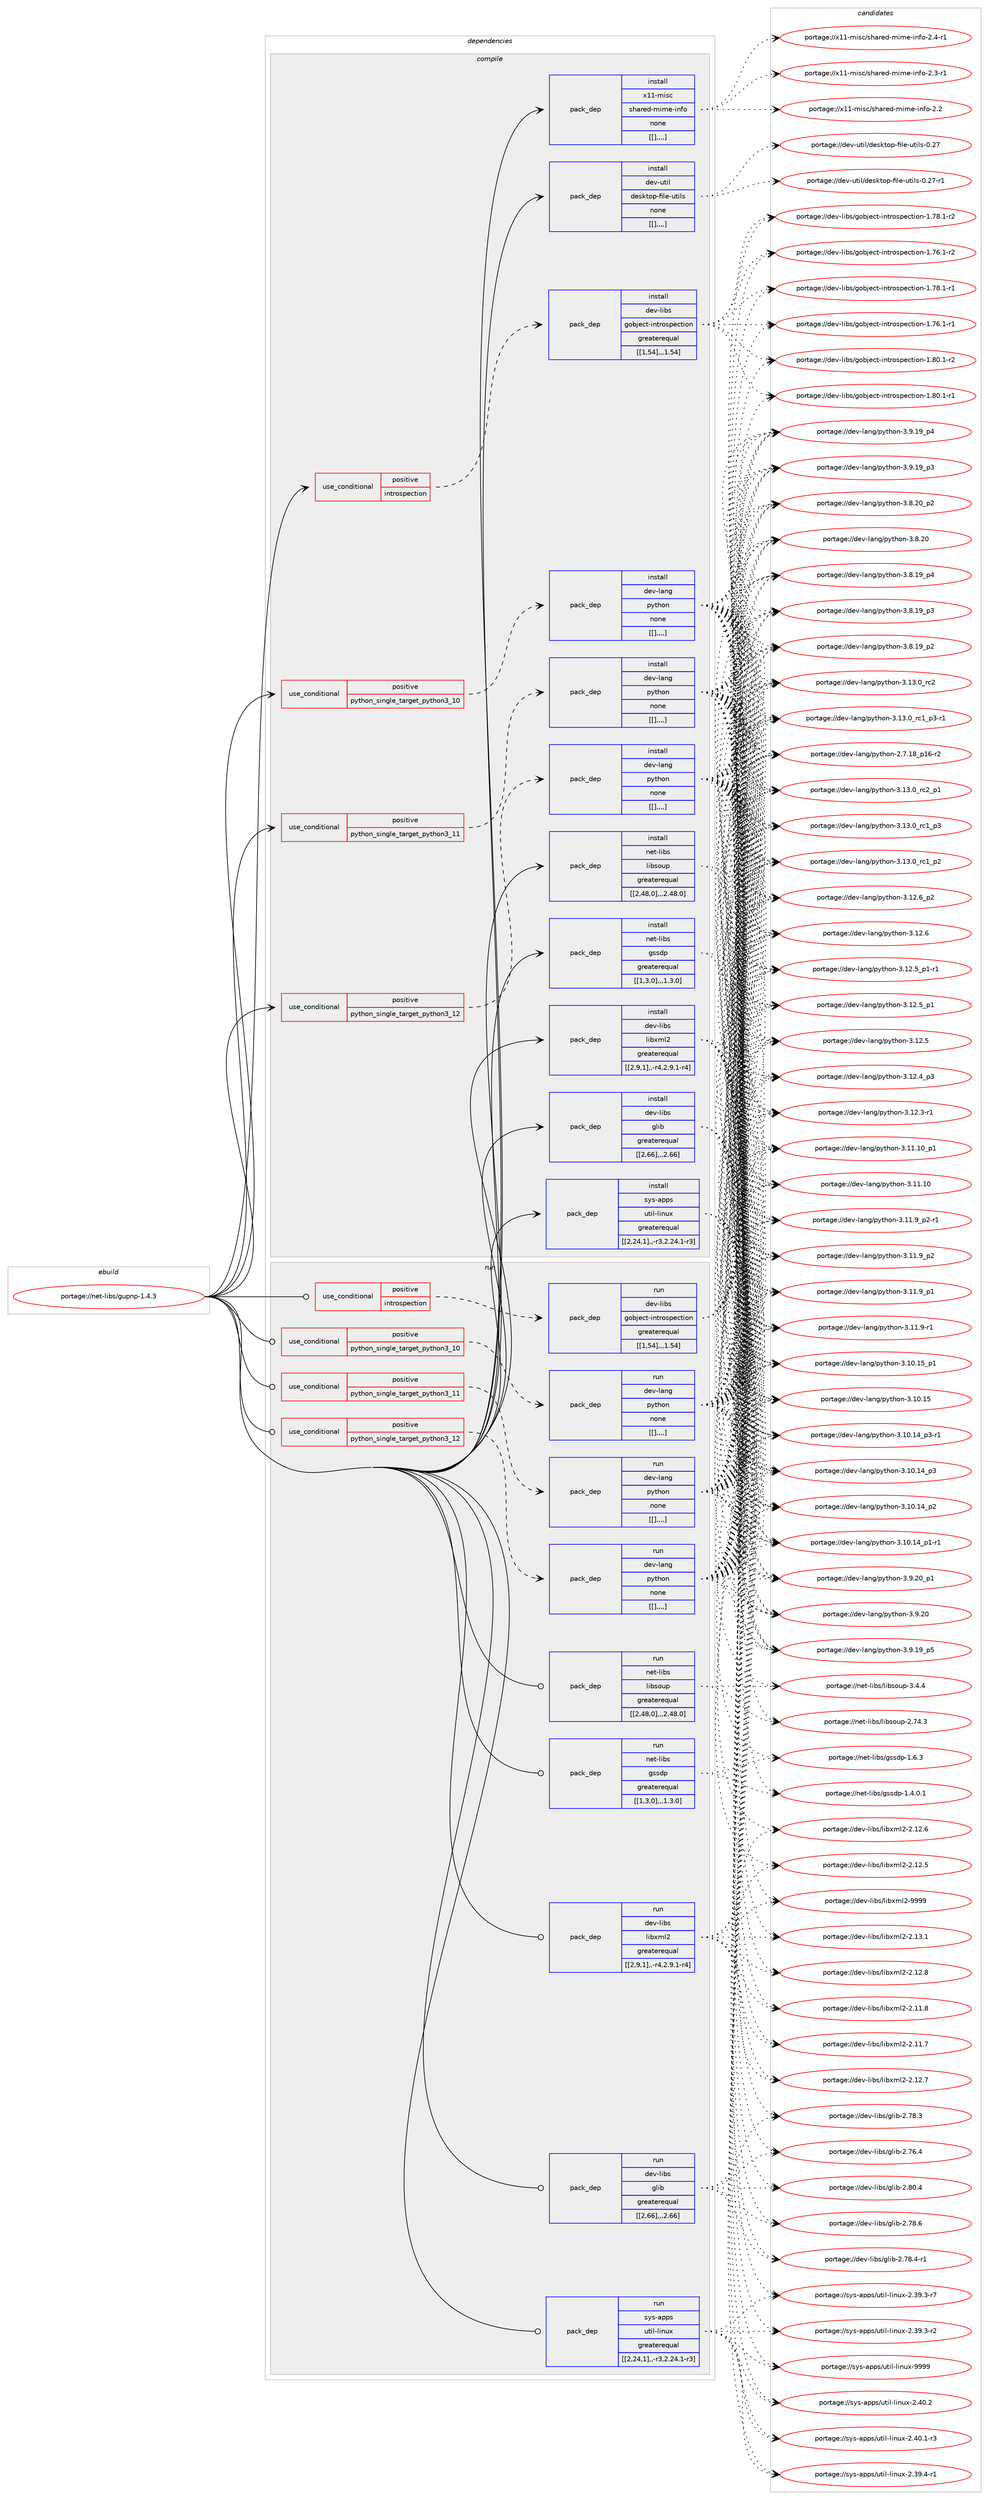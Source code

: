 digraph prolog {

# *************
# Graph options
# *************

newrank=true;
concentrate=true;
compound=true;
graph [rankdir=LR,fontname=Helvetica,fontsize=10,ranksep=1.5];#, ranksep=2.5, nodesep=0.2];
edge  [arrowhead=vee];
node  [fontname=Helvetica,fontsize=10];

# **********
# The ebuild
# **********

subgraph cluster_leftcol {
color=gray;
label=<<i>ebuild</i>>;
id [label="portage://net-libs/gupnp-1.4.3", color=red, width=4, href="../net-libs/gupnp-1.4.3.svg"];
}

# ****************
# The dependencies
# ****************

subgraph cluster_midcol {
color=gray;
label=<<i>dependencies</i>>;
subgraph cluster_compile {
fillcolor="#eeeeee";
style=filled;
label=<<i>compile</i>>;
subgraph cond97889 {
dependency370850 [label=<<TABLE BORDER="0" CELLBORDER="1" CELLSPACING="0" CELLPADDING="4"><TR><TD ROWSPAN="3" CELLPADDING="10">use_conditional</TD></TR><TR><TD>positive</TD></TR><TR><TD>introspection</TD></TR></TABLE>>, shape=none, color=red];
subgraph pack270269 {
dependency370851 [label=<<TABLE BORDER="0" CELLBORDER="1" CELLSPACING="0" CELLPADDING="4" WIDTH="220"><TR><TD ROWSPAN="6" CELLPADDING="30">pack_dep</TD></TR><TR><TD WIDTH="110">install</TD></TR><TR><TD>dev-libs</TD></TR><TR><TD>gobject-introspection</TD></TR><TR><TD>greaterequal</TD></TR><TR><TD>[[1,54],,,1.54]</TD></TR></TABLE>>, shape=none, color=blue];
}
dependency370850:e -> dependency370851:w [weight=20,style="dashed",arrowhead="vee"];
}
id:e -> dependency370850:w [weight=20,style="solid",arrowhead="vee"];
subgraph cond97890 {
dependency370852 [label=<<TABLE BORDER="0" CELLBORDER="1" CELLSPACING="0" CELLPADDING="4"><TR><TD ROWSPAN="3" CELLPADDING="10">use_conditional</TD></TR><TR><TD>positive</TD></TR><TR><TD>python_single_target_python3_10</TD></TR></TABLE>>, shape=none, color=red];
subgraph pack270270 {
dependency370853 [label=<<TABLE BORDER="0" CELLBORDER="1" CELLSPACING="0" CELLPADDING="4" WIDTH="220"><TR><TD ROWSPAN="6" CELLPADDING="30">pack_dep</TD></TR><TR><TD WIDTH="110">install</TD></TR><TR><TD>dev-lang</TD></TR><TR><TD>python</TD></TR><TR><TD>none</TD></TR><TR><TD>[[],,,,]</TD></TR></TABLE>>, shape=none, color=blue];
}
dependency370852:e -> dependency370853:w [weight=20,style="dashed",arrowhead="vee"];
}
id:e -> dependency370852:w [weight=20,style="solid",arrowhead="vee"];
subgraph cond97891 {
dependency370854 [label=<<TABLE BORDER="0" CELLBORDER="1" CELLSPACING="0" CELLPADDING="4"><TR><TD ROWSPAN="3" CELLPADDING="10">use_conditional</TD></TR><TR><TD>positive</TD></TR><TR><TD>python_single_target_python3_11</TD></TR></TABLE>>, shape=none, color=red];
subgraph pack270271 {
dependency370855 [label=<<TABLE BORDER="0" CELLBORDER="1" CELLSPACING="0" CELLPADDING="4" WIDTH="220"><TR><TD ROWSPAN="6" CELLPADDING="30">pack_dep</TD></TR><TR><TD WIDTH="110">install</TD></TR><TR><TD>dev-lang</TD></TR><TR><TD>python</TD></TR><TR><TD>none</TD></TR><TR><TD>[[],,,,]</TD></TR></TABLE>>, shape=none, color=blue];
}
dependency370854:e -> dependency370855:w [weight=20,style="dashed",arrowhead="vee"];
}
id:e -> dependency370854:w [weight=20,style="solid",arrowhead="vee"];
subgraph cond97892 {
dependency370856 [label=<<TABLE BORDER="0" CELLBORDER="1" CELLSPACING="0" CELLPADDING="4"><TR><TD ROWSPAN="3" CELLPADDING="10">use_conditional</TD></TR><TR><TD>positive</TD></TR><TR><TD>python_single_target_python3_12</TD></TR></TABLE>>, shape=none, color=red];
subgraph pack270272 {
dependency370857 [label=<<TABLE BORDER="0" CELLBORDER="1" CELLSPACING="0" CELLPADDING="4" WIDTH="220"><TR><TD ROWSPAN="6" CELLPADDING="30">pack_dep</TD></TR><TR><TD WIDTH="110">install</TD></TR><TR><TD>dev-lang</TD></TR><TR><TD>python</TD></TR><TR><TD>none</TD></TR><TR><TD>[[],,,,]</TD></TR></TABLE>>, shape=none, color=blue];
}
dependency370856:e -> dependency370857:w [weight=20,style="dashed",arrowhead="vee"];
}
id:e -> dependency370856:w [weight=20,style="solid",arrowhead="vee"];
subgraph pack270273 {
dependency370858 [label=<<TABLE BORDER="0" CELLBORDER="1" CELLSPACING="0" CELLPADDING="4" WIDTH="220"><TR><TD ROWSPAN="6" CELLPADDING="30">pack_dep</TD></TR><TR><TD WIDTH="110">install</TD></TR><TR><TD>dev-libs</TD></TR><TR><TD>glib</TD></TR><TR><TD>greaterequal</TD></TR><TR><TD>[[2,66],,,2.66]</TD></TR></TABLE>>, shape=none, color=blue];
}
id:e -> dependency370858:w [weight=20,style="solid",arrowhead="vee"];
subgraph pack270274 {
dependency370859 [label=<<TABLE BORDER="0" CELLBORDER="1" CELLSPACING="0" CELLPADDING="4" WIDTH="220"><TR><TD ROWSPAN="6" CELLPADDING="30">pack_dep</TD></TR><TR><TD WIDTH="110">install</TD></TR><TR><TD>dev-libs</TD></TR><TR><TD>libxml2</TD></TR><TR><TD>greaterequal</TD></TR><TR><TD>[[2,9,1],,-r4,2.9.1-r4]</TD></TR></TABLE>>, shape=none, color=blue];
}
id:e -> dependency370859:w [weight=20,style="solid",arrowhead="vee"];
subgraph pack270275 {
dependency370860 [label=<<TABLE BORDER="0" CELLBORDER="1" CELLSPACING="0" CELLPADDING="4" WIDTH="220"><TR><TD ROWSPAN="6" CELLPADDING="30">pack_dep</TD></TR><TR><TD WIDTH="110">install</TD></TR><TR><TD>dev-util</TD></TR><TR><TD>desktop-file-utils</TD></TR><TR><TD>none</TD></TR><TR><TD>[[],,,,]</TD></TR></TABLE>>, shape=none, color=blue];
}
id:e -> dependency370860:w [weight=20,style="solid",arrowhead="vee"];
subgraph pack270276 {
dependency370861 [label=<<TABLE BORDER="0" CELLBORDER="1" CELLSPACING="0" CELLPADDING="4" WIDTH="220"><TR><TD ROWSPAN="6" CELLPADDING="30">pack_dep</TD></TR><TR><TD WIDTH="110">install</TD></TR><TR><TD>net-libs</TD></TR><TR><TD>gssdp</TD></TR><TR><TD>greaterequal</TD></TR><TR><TD>[[1,3,0],,,1.3.0]</TD></TR></TABLE>>, shape=none, color=blue];
}
id:e -> dependency370861:w [weight=20,style="solid",arrowhead="vee"];
subgraph pack270277 {
dependency370862 [label=<<TABLE BORDER="0" CELLBORDER="1" CELLSPACING="0" CELLPADDING="4" WIDTH="220"><TR><TD ROWSPAN="6" CELLPADDING="30">pack_dep</TD></TR><TR><TD WIDTH="110">install</TD></TR><TR><TD>net-libs</TD></TR><TR><TD>libsoup</TD></TR><TR><TD>greaterequal</TD></TR><TR><TD>[[2,48,0],,,2.48.0]</TD></TR></TABLE>>, shape=none, color=blue];
}
id:e -> dependency370862:w [weight=20,style="solid",arrowhead="vee"];
subgraph pack270278 {
dependency370863 [label=<<TABLE BORDER="0" CELLBORDER="1" CELLSPACING="0" CELLPADDING="4" WIDTH="220"><TR><TD ROWSPAN="6" CELLPADDING="30">pack_dep</TD></TR><TR><TD WIDTH="110">install</TD></TR><TR><TD>sys-apps</TD></TR><TR><TD>util-linux</TD></TR><TR><TD>greaterequal</TD></TR><TR><TD>[[2,24,1],,-r3,2.24.1-r3]</TD></TR></TABLE>>, shape=none, color=blue];
}
id:e -> dependency370863:w [weight=20,style="solid",arrowhead="vee"];
subgraph pack270279 {
dependency370864 [label=<<TABLE BORDER="0" CELLBORDER="1" CELLSPACING="0" CELLPADDING="4" WIDTH="220"><TR><TD ROWSPAN="6" CELLPADDING="30">pack_dep</TD></TR><TR><TD WIDTH="110">install</TD></TR><TR><TD>x11-misc</TD></TR><TR><TD>shared-mime-info</TD></TR><TR><TD>none</TD></TR><TR><TD>[[],,,,]</TD></TR></TABLE>>, shape=none, color=blue];
}
id:e -> dependency370864:w [weight=20,style="solid",arrowhead="vee"];
}
subgraph cluster_compileandrun {
fillcolor="#eeeeee";
style=filled;
label=<<i>compile and run</i>>;
}
subgraph cluster_run {
fillcolor="#eeeeee";
style=filled;
label=<<i>run</i>>;
subgraph cond97893 {
dependency370865 [label=<<TABLE BORDER="0" CELLBORDER="1" CELLSPACING="0" CELLPADDING="4"><TR><TD ROWSPAN="3" CELLPADDING="10">use_conditional</TD></TR><TR><TD>positive</TD></TR><TR><TD>introspection</TD></TR></TABLE>>, shape=none, color=red];
subgraph pack270280 {
dependency370866 [label=<<TABLE BORDER="0" CELLBORDER="1" CELLSPACING="0" CELLPADDING="4" WIDTH="220"><TR><TD ROWSPAN="6" CELLPADDING="30">pack_dep</TD></TR><TR><TD WIDTH="110">run</TD></TR><TR><TD>dev-libs</TD></TR><TR><TD>gobject-introspection</TD></TR><TR><TD>greaterequal</TD></TR><TR><TD>[[1,54],,,1.54]</TD></TR></TABLE>>, shape=none, color=blue];
}
dependency370865:e -> dependency370866:w [weight=20,style="dashed",arrowhead="vee"];
}
id:e -> dependency370865:w [weight=20,style="solid",arrowhead="odot"];
subgraph cond97894 {
dependency370867 [label=<<TABLE BORDER="0" CELLBORDER="1" CELLSPACING="0" CELLPADDING="4"><TR><TD ROWSPAN="3" CELLPADDING="10">use_conditional</TD></TR><TR><TD>positive</TD></TR><TR><TD>python_single_target_python3_10</TD></TR></TABLE>>, shape=none, color=red];
subgraph pack270281 {
dependency370868 [label=<<TABLE BORDER="0" CELLBORDER="1" CELLSPACING="0" CELLPADDING="4" WIDTH="220"><TR><TD ROWSPAN="6" CELLPADDING="30">pack_dep</TD></TR><TR><TD WIDTH="110">run</TD></TR><TR><TD>dev-lang</TD></TR><TR><TD>python</TD></TR><TR><TD>none</TD></TR><TR><TD>[[],,,,]</TD></TR></TABLE>>, shape=none, color=blue];
}
dependency370867:e -> dependency370868:w [weight=20,style="dashed",arrowhead="vee"];
}
id:e -> dependency370867:w [weight=20,style="solid",arrowhead="odot"];
subgraph cond97895 {
dependency370869 [label=<<TABLE BORDER="0" CELLBORDER="1" CELLSPACING="0" CELLPADDING="4"><TR><TD ROWSPAN="3" CELLPADDING="10">use_conditional</TD></TR><TR><TD>positive</TD></TR><TR><TD>python_single_target_python3_11</TD></TR></TABLE>>, shape=none, color=red];
subgraph pack270282 {
dependency370870 [label=<<TABLE BORDER="0" CELLBORDER="1" CELLSPACING="0" CELLPADDING="4" WIDTH="220"><TR><TD ROWSPAN="6" CELLPADDING="30">pack_dep</TD></TR><TR><TD WIDTH="110">run</TD></TR><TR><TD>dev-lang</TD></TR><TR><TD>python</TD></TR><TR><TD>none</TD></TR><TR><TD>[[],,,,]</TD></TR></TABLE>>, shape=none, color=blue];
}
dependency370869:e -> dependency370870:w [weight=20,style="dashed",arrowhead="vee"];
}
id:e -> dependency370869:w [weight=20,style="solid",arrowhead="odot"];
subgraph cond97896 {
dependency370871 [label=<<TABLE BORDER="0" CELLBORDER="1" CELLSPACING="0" CELLPADDING="4"><TR><TD ROWSPAN="3" CELLPADDING="10">use_conditional</TD></TR><TR><TD>positive</TD></TR><TR><TD>python_single_target_python3_12</TD></TR></TABLE>>, shape=none, color=red];
subgraph pack270283 {
dependency370872 [label=<<TABLE BORDER="0" CELLBORDER="1" CELLSPACING="0" CELLPADDING="4" WIDTH="220"><TR><TD ROWSPAN="6" CELLPADDING="30">pack_dep</TD></TR><TR><TD WIDTH="110">run</TD></TR><TR><TD>dev-lang</TD></TR><TR><TD>python</TD></TR><TR><TD>none</TD></TR><TR><TD>[[],,,,]</TD></TR></TABLE>>, shape=none, color=blue];
}
dependency370871:e -> dependency370872:w [weight=20,style="dashed",arrowhead="vee"];
}
id:e -> dependency370871:w [weight=20,style="solid",arrowhead="odot"];
subgraph pack270284 {
dependency370873 [label=<<TABLE BORDER="0" CELLBORDER="1" CELLSPACING="0" CELLPADDING="4" WIDTH="220"><TR><TD ROWSPAN="6" CELLPADDING="30">pack_dep</TD></TR><TR><TD WIDTH="110">run</TD></TR><TR><TD>dev-libs</TD></TR><TR><TD>glib</TD></TR><TR><TD>greaterequal</TD></TR><TR><TD>[[2,66],,,2.66]</TD></TR></TABLE>>, shape=none, color=blue];
}
id:e -> dependency370873:w [weight=20,style="solid",arrowhead="odot"];
subgraph pack270285 {
dependency370874 [label=<<TABLE BORDER="0" CELLBORDER="1" CELLSPACING="0" CELLPADDING="4" WIDTH="220"><TR><TD ROWSPAN="6" CELLPADDING="30">pack_dep</TD></TR><TR><TD WIDTH="110">run</TD></TR><TR><TD>dev-libs</TD></TR><TR><TD>libxml2</TD></TR><TR><TD>greaterequal</TD></TR><TR><TD>[[2,9,1],,-r4,2.9.1-r4]</TD></TR></TABLE>>, shape=none, color=blue];
}
id:e -> dependency370874:w [weight=20,style="solid",arrowhead="odot"];
subgraph pack270286 {
dependency370875 [label=<<TABLE BORDER="0" CELLBORDER="1" CELLSPACING="0" CELLPADDING="4" WIDTH="220"><TR><TD ROWSPAN="6" CELLPADDING="30">pack_dep</TD></TR><TR><TD WIDTH="110">run</TD></TR><TR><TD>net-libs</TD></TR><TR><TD>gssdp</TD></TR><TR><TD>greaterequal</TD></TR><TR><TD>[[1,3,0],,,1.3.0]</TD></TR></TABLE>>, shape=none, color=blue];
}
id:e -> dependency370875:w [weight=20,style="solid",arrowhead="odot"];
subgraph pack270287 {
dependency370876 [label=<<TABLE BORDER="0" CELLBORDER="1" CELLSPACING="0" CELLPADDING="4" WIDTH="220"><TR><TD ROWSPAN="6" CELLPADDING="30">pack_dep</TD></TR><TR><TD WIDTH="110">run</TD></TR><TR><TD>net-libs</TD></TR><TR><TD>libsoup</TD></TR><TR><TD>greaterequal</TD></TR><TR><TD>[[2,48,0],,,2.48.0]</TD></TR></TABLE>>, shape=none, color=blue];
}
id:e -> dependency370876:w [weight=20,style="solid",arrowhead="odot"];
subgraph pack270288 {
dependency370877 [label=<<TABLE BORDER="0" CELLBORDER="1" CELLSPACING="0" CELLPADDING="4" WIDTH="220"><TR><TD ROWSPAN="6" CELLPADDING="30">pack_dep</TD></TR><TR><TD WIDTH="110">run</TD></TR><TR><TD>sys-apps</TD></TR><TR><TD>util-linux</TD></TR><TR><TD>greaterequal</TD></TR><TR><TD>[[2,24,1],,-r3,2.24.1-r3]</TD></TR></TABLE>>, shape=none, color=blue];
}
id:e -> dependency370877:w [weight=20,style="solid",arrowhead="odot"];
}
}

# **************
# The candidates
# **************

subgraph cluster_choices {
rank=same;
color=gray;
label=<<i>candidates</i>>;

subgraph choice270269 {
color=black;
nodesep=1;
choice10010111845108105981154710311198106101991164510511011611411111511210199116105111110454946564846494511450 [label="portage://dev-libs/gobject-introspection-1.80.1-r2", color=red, width=4,href="../dev-libs/gobject-introspection-1.80.1-r2.svg"];
choice10010111845108105981154710311198106101991164510511011611411111511210199116105111110454946564846494511449 [label="portage://dev-libs/gobject-introspection-1.80.1-r1", color=red, width=4,href="../dev-libs/gobject-introspection-1.80.1-r1.svg"];
choice10010111845108105981154710311198106101991164510511011611411111511210199116105111110454946555646494511450 [label="portage://dev-libs/gobject-introspection-1.78.1-r2", color=red, width=4,href="../dev-libs/gobject-introspection-1.78.1-r2.svg"];
choice10010111845108105981154710311198106101991164510511011611411111511210199116105111110454946555646494511449 [label="portage://dev-libs/gobject-introspection-1.78.1-r1", color=red, width=4,href="../dev-libs/gobject-introspection-1.78.1-r1.svg"];
choice10010111845108105981154710311198106101991164510511011611411111511210199116105111110454946555446494511450 [label="portage://dev-libs/gobject-introspection-1.76.1-r2", color=red, width=4,href="../dev-libs/gobject-introspection-1.76.1-r2.svg"];
choice10010111845108105981154710311198106101991164510511011611411111511210199116105111110454946555446494511449 [label="portage://dev-libs/gobject-introspection-1.76.1-r1", color=red, width=4,href="../dev-libs/gobject-introspection-1.76.1-r1.svg"];
dependency370851:e -> choice10010111845108105981154710311198106101991164510511011611411111511210199116105111110454946564846494511450:w [style=dotted,weight="100"];
dependency370851:e -> choice10010111845108105981154710311198106101991164510511011611411111511210199116105111110454946564846494511449:w [style=dotted,weight="100"];
dependency370851:e -> choice10010111845108105981154710311198106101991164510511011611411111511210199116105111110454946555646494511450:w [style=dotted,weight="100"];
dependency370851:e -> choice10010111845108105981154710311198106101991164510511011611411111511210199116105111110454946555646494511449:w [style=dotted,weight="100"];
dependency370851:e -> choice10010111845108105981154710311198106101991164510511011611411111511210199116105111110454946555446494511450:w [style=dotted,weight="100"];
dependency370851:e -> choice10010111845108105981154710311198106101991164510511011611411111511210199116105111110454946555446494511449:w [style=dotted,weight="100"];
}
subgraph choice270270 {
color=black;
nodesep=1;
choice100101118451089711010347112121116104111110455146495146489511499509511249 [label="portage://dev-lang/python-3.13.0_rc2_p1", color=red, width=4,href="../dev-lang/python-3.13.0_rc2_p1.svg"];
choice10010111845108971101034711212111610411111045514649514648951149950 [label="portage://dev-lang/python-3.13.0_rc2", color=red, width=4,href="../dev-lang/python-3.13.0_rc2.svg"];
choice1001011184510897110103471121211161041111104551464951464895114994995112514511449 [label="portage://dev-lang/python-3.13.0_rc1_p3-r1", color=red, width=4,href="../dev-lang/python-3.13.0_rc1_p3-r1.svg"];
choice100101118451089711010347112121116104111110455146495146489511499499511251 [label="portage://dev-lang/python-3.13.0_rc1_p3", color=red, width=4,href="../dev-lang/python-3.13.0_rc1_p3.svg"];
choice100101118451089711010347112121116104111110455146495146489511499499511250 [label="portage://dev-lang/python-3.13.0_rc1_p2", color=red, width=4,href="../dev-lang/python-3.13.0_rc1_p2.svg"];
choice100101118451089711010347112121116104111110455146495046549511250 [label="portage://dev-lang/python-3.12.6_p2", color=red, width=4,href="../dev-lang/python-3.12.6_p2.svg"];
choice10010111845108971101034711212111610411111045514649504654 [label="portage://dev-lang/python-3.12.6", color=red, width=4,href="../dev-lang/python-3.12.6.svg"];
choice1001011184510897110103471121211161041111104551464950465395112494511449 [label="portage://dev-lang/python-3.12.5_p1-r1", color=red, width=4,href="../dev-lang/python-3.12.5_p1-r1.svg"];
choice100101118451089711010347112121116104111110455146495046539511249 [label="portage://dev-lang/python-3.12.5_p1", color=red, width=4,href="../dev-lang/python-3.12.5_p1.svg"];
choice10010111845108971101034711212111610411111045514649504653 [label="portage://dev-lang/python-3.12.5", color=red, width=4,href="../dev-lang/python-3.12.5.svg"];
choice100101118451089711010347112121116104111110455146495046529511251 [label="portage://dev-lang/python-3.12.4_p3", color=red, width=4,href="../dev-lang/python-3.12.4_p3.svg"];
choice100101118451089711010347112121116104111110455146495046514511449 [label="portage://dev-lang/python-3.12.3-r1", color=red, width=4,href="../dev-lang/python-3.12.3-r1.svg"];
choice10010111845108971101034711212111610411111045514649494649489511249 [label="portage://dev-lang/python-3.11.10_p1", color=red, width=4,href="../dev-lang/python-3.11.10_p1.svg"];
choice1001011184510897110103471121211161041111104551464949464948 [label="portage://dev-lang/python-3.11.10", color=red, width=4,href="../dev-lang/python-3.11.10.svg"];
choice1001011184510897110103471121211161041111104551464949465795112504511449 [label="portage://dev-lang/python-3.11.9_p2-r1", color=red, width=4,href="../dev-lang/python-3.11.9_p2-r1.svg"];
choice100101118451089711010347112121116104111110455146494946579511250 [label="portage://dev-lang/python-3.11.9_p2", color=red, width=4,href="../dev-lang/python-3.11.9_p2.svg"];
choice100101118451089711010347112121116104111110455146494946579511249 [label="portage://dev-lang/python-3.11.9_p1", color=red, width=4,href="../dev-lang/python-3.11.9_p1.svg"];
choice100101118451089711010347112121116104111110455146494946574511449 [label="portage://dev-lang/python-3.11.9-r1", color=red, width=4,href="../dev-lang/python-3.11.9-r1.svg"];
choice10010111845108971101034711212111610411111045514649484649539511249 [label="portage://dev-lang/python-3.10.15_p1", color=red, width=4,href="../dev-lang/python-3.10.15_p1.svg"];
choice1001011184510897110103471121211161041111104551464948464953 [label="portage://dev-lang/python-3.10.15", color=red, width=4,href="../dev-lang/python-3.10.15.svg"];
choice100101118451089711010347112121116104111110455146494846495295112514511449 [label="portage://dev-lang/python-3.10.14_p3-r1", color=red, width=4,href="../dev-lang/python-3.10.14_p3-r1.svg"];
choice10010111845108971101034711212111610411111045514649484649529511251 [label="portage://dev-lang/python-3.10.14_p3", color=red, width=4,href="../dev-lang/python-3.10.14_p3.svg"];
choice10010111845108971101034711212111610411111045514649484649529511250 [label="portage://dev-lang/python-3.10.14_p2", color=red, width=4,href="../dev-lang/python-3.10.14_p2.svg"];
choice100101118451089711010347112121116104111110455146494846495295112494511449 [label="portage://dev-lang/python-3.10.14_p1-r1", color=red, width=4,href="../dev-lang/python-3.10.14_p1-r1.svg"];
choice100101118451089711010347112121116104111110455146574650489511249 [label="portage://dev-lang/python-3.9.20_p1", color=red, width=4,href="../dev-lang/python-3.9.20_p1.svg"];
choice10010111845108971101034711212111610411111045514657465048 [label="portage://dev-lang/python-3.9.20", color=red, width=4,href="../dev-lang/python-3.9.20.svg"];
choice100101118451089711010347112121116104111110455146574649579511253 [label="portage://dev-lang/python-3.9.19_p5", color=red, width=4,href="../dev-lang/python-3.9.19_p5.svg"];
choice100101118451089711010347112121116104111110455146574649579511252 [label="portage://dev-lang/python-3.9.19_p4", color=red, width=4,href="../dev-lang/python-3.9.19_p4.svg"];
choice100101118451089711010347112121116104111110455146574649579511251 [label="portage://dev-lang/python-3.9.19_p3", color=red, width=4,href="../dev-lang/python-3.9.19_p3.svg"];
choice100101118451089711010347112121116104111110455146564650489511250 [label="portage://dev-lang/python-3.8.20_p2", color=red, width=4,href="../dev-lang/python-3.8.20_p2.svg"];
choice10010111845108971101034711212111610411111045514656465048 [label="portage://dev-lang/python-3.8.20", color=red, width=4,href="../dev-lang/python-3.8.20.svg"];
choice100101118451089711010347112121116104111110455146564649579511252 [label="portage://dev-lang/python-3.8.19_p4", color=red, width=4,href="../dev-lang/python-3.8.19_p4.svg"];
choice100101118451089711010347112121116104111110455146564649579511251 [label="portage://dev-lang/python-3.8.19_p3", color=red, width=4,href="../dev-lang/python-3.8.19_p3.svg"];
choice100101118451089711010347112121116104111110455146564649579511250 [label="portage://dev-lang/python-3.8.19_p2", color=red, width=4,href="../dev-lang/python-3.8.19_p2.svg"];
choice100101118451089711010347112121116104111110455046554649569511249544511450 [label="portage://dev-lang/python-2.7.18_p16-r2", color=red, width=4,href="../dev-lang/python-2.7.18_p16-r2.svg"];
dependency370853:e -> choice100101118451089711010347112121116104111110455146495146489511499509511249:w [style=dotted,weight="100"];
dependency370853:e -> choice10010111845108971101034711212111610411111045514649514648951149950:w [style=dotted,weight="100"];
dependency370853:e -> choice1001011184510897110103471121211161041111104551464951464895114994995112514511449:w [style=dotted,weight="100"];
dependency370853:e -> choice100101118451089711010347112121116104111110455146495146489511499499511251:w [style=dotted,weight="100"];
dependency370853:e -> choice100101118451089711010347112121116104111110455146495146489511499499511250:w [style=dotted,weight="100"];
dependency370853:e -> choice100101118451089711010347112121116104111110455146495046549511250:w [style=dotted,weight="100"];
dependency370853:e -> choice10010111845108971101034711212111610411111045514649504654:w [style=dotted,weight="100"];
dependency370853:e -> choice1001011184510897110103471121211161041111104551464950465395112494511449:w [style=dotted,weight="100"];
dependency370853:e -> choice100101118451089711010347112121116104111110455146495046539511249:w [style=dotted,weight="100"];
dependency370853:e -> choice10010111845108971101034711212111610411111045514649504653:w [style=dotted,weight="100"];
dependency370853:e -> choice100101118451089711010347112121116104111110455146495046529511251:w [style=dotted,weight="100"];
dependency370853:e -> choice100101118451089711010347112121116104111110455146495046514511449:w [style=dotted,weight="100"];
dependency370853:e -> choice10010111845108971101034711212111610411111045514649494649489511249:w [style=dotted,weight="100"];
dependency370853:e -> choice1001011184510897110103471121211161041111104551464949464948:w [style=dotted,weight="100"];
dependency370853:e -> choice1001011184510897110103471121211161041111104551464949465795112504511449:w [style=dotted,weight="100"];
dependency370853:e -> choice100101118451089711010347112121116104111110455146494946579511250:w [style=dotted,weight="100"];
dependency370853:e -> choice100101118451089711010347112121116104111110455146494946579511249:w [style=dotted,weight="100"];
dependency370853:e -> choice100101118451089711010347112121116104111110455146494946574511449:w [style=dotted,weight="100"];
dependency370853:e -> choice10010111845108971101034711212111610411111045514649484649539511249:w [style=dotted,weight="100"];
dependency370853:e -> choice1001011184510897110103471121211161041111104551464948464953:w [style=dotted,weight="100"];
dependency370853:e -> choice100101118451089711010347112121116104111110455146494846495295112514511449:w [style=dotted,weight="100"];
dependency370853:e -> choice10010111845108971101034711212111610411111045514649484649529511251:w [style=dotted,weight="100"];
dependency370853:e -> choice10010111845108971101034711212111610411111045514649484649529511250:w [style=dotted,weight="100"];
dependency370853:e -> choice100101118451089711010347112121116104111110455146494846495295112494511449:w [style=dotted,weight="100"];
dependency370853:e -> choice100101118451089711010347112121116104111110455146574650489511249:w [style=dotted,weight="100"];
dependency370853:e -> choice10010111845108971101034711212111610411111045514657465048:w [style=dotted,weight="100"];
dependency370853:e -> choice100101118451089711010347112121116104111110455146574649579511253:w [style=dotted,weight="100"];
dependency370853:e -> choice100101118451089711010347112121116104111110455146574649579511252:w [style=dotted,weight="100"];
dependency370853:e -> choice100101118451089711010347112121116104111110455146574649579511251:w [style=dotted,weight="100"];
dependency370853:e -> choice100101118451089711010347112121116104111110455146564650489511250:w [style=dotted,weight="100"];
dependency370853:e -> choice10010111845108971101034711212111610411111045514656465048:w [style=dotted,weight="100"];
dependency370853:e -> choice100101118451089711010347112121116104111110455146564649579511252:w [style=dotted,weight="100"];
dependency370853:e -> choice100101118451089711010347112121116104111110455146564649579511251:w [style=dotted,weight="100"];
dependency370853:e -> choice100101118451089711010347112121116104111110455146564649579511250:w [style=dotted,weight="100"];
dependency370853:e -> choice100101118451089711010347112121116104111110455046554649569511249544511450:w [style=dotted,weight="100"];
}
subgraph choice270271 {
color=black;
nodesep=1;
choice100101118451089711010347112121116104111110455146495146489511499509511249 [label="portage://dev-lang/python-3.13.0_rc2_p1", color=red, width=4,href="../dev-lang/python-3.13.0_rc2_p1.svg"];
choice10010111845108971101034711212111610411111045514649514648951149950 [label="portage://dev-lang/python-3.13.0_rc2", color=red, width=4,href="../dev-lang/python-3.13.0_rc2.svg"];
choice1001011184510897110103471121211161041111104551464951464895114994995112514511449 [label="portage://dev-lang/python-3.13.0_rc1_p3-r1", color=red, width=4,href="../dev-lang/python-3.13.0_rc1_p3-r1.svg"];
choice100101118451089711010347112121116104111110455146495146489511499499511251 [label="portage://dev-lang/python-3.13.0_rc1_p3", color=red, width=4,href="../dev-lang/python-3.13.0_rc1_p3.svg"];
choice100101118451089711010347112121116104111110455146495146489511499499511250 [label="portage://dev-lang/python-3.13.0_rc1_p2", color=red, width=4,href="../dev-lang/python-3.13.0_rc1_p2.svg"];
choice100101118451089711010347112121116104111110455146495046549511250 [label="portage://dev-lang/python-3.12.6_p2", color=red, width=4,href="../dev-lang/python-3.12.6_p2.svg"];
choice10010111845108971101034711212111610411111045514649504654 [label="portage://dev-lang/python-3.12.6", color=red, width=4,href="../dev-lang/python-3.12.6.svg"];
choice1001011184510897110103471121211161041111104551464950465395112494511449 [label="portage://dev-lang/python-3.12.5_p1-r1", color=red, width=4,href="../dev-lang/python-3.12.5_p1-r1.svg"];
choice100101118451089711010347112121116104111110455146495046539511249 [label="portage://dev-lang/python-3.12.5_p1", color=red, width=4,href="../dev-lang/python-3.12.5_p1.svg"];
choice10010111845108971101034711212111610411111045514649504653 [label="portage://dev-lang/python-3.12.5", color=red, width=4,href="../dev-lang/python-3.12.5.svg"];
choice100101118451089711010347112121116104111110455146495046529511251 [label="portage://dev-lang/python-3.12.4_p3", color=red, width=4,href="../dev-lang/python-3.12.4_p3.svg"];
choice100101118451089711010347112121116104111110455146495046514511449 [label="portage://dev-lang/python-3.12.3-r1", color=red, width=4,href="../dev-lang/python-3.12.3-r1.svg"];
choice10010111845108971101034711212111610411111045514649494649489511249 [label="portage://dev-lang/python-3.11.10_p1", color=red, width=4,href="../dev-lang/python-3.11.10_p1.svg"];
choice1001011184510897110103471121211161041111104551464949464948 [label="portage://dev-lang/python-3.11.10", color=red, width=4,href="../dev-lang/python-3.11.10.svg"];
choice1001011184510897110103471121211161041111104551464949465795112504511449 [label="portage://dev-lang/python-3.11.9_p2-r1", color=red, width=4,href="../dev-lang/python-3.11.9_p2-r1.svg"];
choice100101118451089711010347112121116104111110455146494946579511250 [label="portage://dev-lang/python-3.11.9_p2", color=red, width=4,href="../dev-lang/python-3.11.9_p2.svg"];
choice100101118451089711010347112121116104111110455146494946579511249 [label="portage://dev-lang/python-3.11.9_p1", color=red, width=4,href="../dev-lang/python-3.11.9_p1.svg"];
choice100101118451089711010347112121116104111110455146494946574511449 [label="portage://dev-lang/python-3.11.9-r1", color=red, width=4,href="../dev-lang/python-3.11.9-r1.svg"];
choice10010111845108971101034711212111610411111045514649484649539511249 [label="portage://dev-lang/python-3.10.15_p1", color=red, width=4,href="../dev-lang/python-3.10.15_p1.svg"];
choice1001011184510897110103471121211161041111104551464948464953 [label="portage://dev-lang/python-3.10.15", color=red, width=4,href="../dev-lang/python-3.10.15.svg"];
choice100101118451089711010347112121116104111110455146494846495295112514511449 [label="portage://dev-lang/python-3.10.14_p3-r1", color=red, width=4,href="../dev-lang/python-3.10.14_p3-r1.svg"];
choice10010111845108971101034711212111610411111045514649484649529511251 [label="portage://dev-lang/python-3.10.14_p3", color=red, width=4,href="../dev-lang/python-3.10.14_p3.svg"];
choice10010111845108971101034711212111610411111045514649484649529511250 [label="portage://dev-lang/python-3.10.14_p2", color=red, width=4,href="../dev-lang/python-3.10.14_p2.svg"];
choice100101118451089711010347112121116104111110455146494846495295112494511449 [label="portage://dev-lang/python-3.10.14_p1-r1", color=red, width=4,href="../dev-lang/python-3.10.14_p1-r1.svg"];
choice100101118451089711010347112121116104111110455146574650489511249 [label="portage://dev-lang/python-3.9.20_p1", color=red, width=4,href="../dev-lang/python-3.9.20_p1.svg"];
choice10010111845108971101034711212111610411111045514657465048 [label="portage://dev-lang/python-3.9.20", color=red, width=4,href="../dev-lang/python-3.9.20.svg"];
choice100101118451089711010347112121116104111110455146574649579511253 [label="portage://dev-lang/python-3.9.19_p5", color=red, width=4,href="../dev-lang/python-3.9.19_p5.svg"];
choice100101118451089711010347112121116104111110455146574649579511252 [label="portage://dev-lang/python-3.9.19_p4", color=red, width=4,href="../dev-lang/python-3.9.19_p4.svg"];
choice100101118451089711010347112121116104111110455146574649579511251 [label="portage://dev-lang/python-3.9.19_p3", color=red, width=4,href="../dev-lang/python-3.9.19_p3.svg"];
choice100101118451089711010347112121116104111110455146564650489511250 [label="portage://dev-lang/python-3.8.20_p2", color=red, width=4,href="../dev-lang/python-3.8.20_p2.svg"];
choice10010111845108971101034711212111610411111045514656465048 [label="portage://dev-lang/python-3.8.20", color=red, width=4,href="../dev-lang/python-3.8.20.svg"];
choice100101118451089711010347112121116104111110455146564649579511252 [label="portage://dev-lang/python-3.8.19_p4", color=red, width=4,href="../dev-lang/python-3.8.19_p4.svg"];
choice100101118451089711010347112121116104111110455146564649579511251 [label="portage://dev-lang/python-3.8.19_p3", color=red, width=4,href="../dev-lang/python-3.8.19_p3.svg"];
choice100101118451089711010347112121116104111110455146564649579511250 [label="portage://dev-lang/python-3.8.19_p2", color=red, width=4,href="../dev-lang/python-3.8.19_p2.svg"];
choice100101118451089711010347112121116104111110455046554649569511249544511450 [label="portage://dev-lang/python-2.7.18_p16-r2", color=red, width=4,href="../dev-lang/python-2.7.18_p16-r2.svg"];
dependency370855:e -> choice100101118451089711010347112121116104111110455146495146489511499509511249:w [style=dotted,weight="100"];
dependency370855:e -> choice10010111845108971101034711212111610411111045514649514648951149950:w [style=dotted,weight="100"];
dependency370855:e -> choice1001011184510897110103471121211161041111104551464951464895114994995112514511449:w [style=dotted,weight="100"];
dependency370855:e -> choice100101118451089711010347112121116104111110455146495146489511499499511251:w [style=dotted,weight="100"];
dependency370855:e -> choice100101118451089711010347112121116104111110455146495146489511499499511250:w [style=dotted,weight="100"];
dependency370855:e -> choice100101118451089711010347112121116104111110455146495046549511250:w [style=dotted,weight="100"];
dependency370855:e -> choice10010111845108971101034711212111610411111045514649504654:w [style=dotted,weight="100"];
dependency370855:e -> choice1001011184510897110103471121211161041111104551464950465395112494511449:w [style=dotted,weight="100"];
dependency370855:e -> choice100101118451089711010347112121116104111110455146495046539511249:w [style=dotted,weight="100"];
dependency370855:e -> choice10010111845108971101034711212111610411111045514649504653:w [style=dotted,weight="100"];
dependency370855:e -> choice100101118451089711010347112121116104111110455146495046529511251:w [style=dotted,weight="100"];
dependency370855:e -> choice100101118451089711010347112121116104111110455146495046514511449:w [style=dotted,weight="100"];
dependency370855:e -> choice10010111845108971101034711212111610411111045514649494649489511249:w [style=dotted,weight="100"];
dependency370855:e -> choice1001011184510897110103471121211161041111104551464949464948:w [style=dotted,weight="100"];
dependency370855:e -> choice1001011184510897110103471121211161041111104551464949465795112504511449:w [style=dotted,weight="100"];
dependency370855:e -> choice100101118451089711010347112121116104111110455146494946579511250:w [style=dotted,weight="100"];
dependency370855:e -> choice100101118451089711010347112121116104111110455146494946579511249:w [style=dotted,weight="100"];
dependency370855:e -> choice100101118451089711010347112121116104111110455146494946574511449:w [style=dotted,weight="100"];
dependency370855:e -> choice10010111845108971101034711212111610411111045514649484649539511249:w [style=dotted,weight="100"];
dependency370855:e -> choice1001011184510897110103471121211161041111104551464948464953:w [style=dotted,weight="100"];
dependency370855:e -> choice100101118451089711010347112121116104111110455146494846495295112514511449:w [style=dotted,weight="100"];
dependency370855:e -> choice10010111845108971101034711212111610411111045514649484649529511251:w [style=dotted,weight="100"];
dependency370855:e -> choice10010111845108971101034711212111610411111045514649484649529511250:w [style=dotted,weight="100"];
dependency370855:e -> choice100101118451089711010347112121116104111110455146494846495295112494511449:w [style=dotted,weight="100"];
dependency370855:e -> choice100101118451089711010347112121116104111110455146574650489511249:w [style=dotted,weight="100"];
dependency370855:e -> choice10010111845108971101034711212111610411111045514657465048:w [style=dotted,weight="100"];
dependency370855:e -> choice100101118451089711010347112121116104111110455146574649579511253:w [style=dotted,weight="100"];
dependency370855:e -> choice100101118451089711010347112121116104111110455146574649579511252:w [style=dotted,weight="100"];
dependency370855:e -> choice100101118451089711010347112121116104111110455146574649579511251:w [style=dotted,weight="100"];
dependency370855:e -> choice100101118451089711010347112121116104111110455146564650489511250:w [style=dotted,weight="100"];
dependency370855:e -> choice10010111845108971101034711212111610411111045514656465048:w [style=dotted,weight="100"];
dependency370855:e -> choice100101118451089711010347112121116104111110455146564649579511252:w [style=dotted,weight="100"];
dependency370855:e -> choice100101118451089711010347112121116104111110455146564649579511251:w [style=dotted,weight="100"];
dependency370855:e -> choice100101118451089711010347112121116104111110455146564649579511250:w [style=dotted,weight="100"];
dependency370855:e -> choice100101118451089711010347112121116104111110455046554649569511249544511450:w [style=dotted,weight="100"];
}
subgraph choice270272 {
color=black;
nodesep=1;
choice100101118451089711010347112121116104111110455146495146489511499509511249 [label="portage://dev-lang/python-3.13.0_rc2_p1", color=red, width=4,href="../dev-lang/python-3.13.0_rc2_p1.svg"];
choice10010111845108971101034711212111610411111045514649514648951149950 [label="portage://dev-lang/python-3.13.0_rc2", color=red, width=4,href="../dev-lang/python-3.13.0_rc2.svg"];
choice1001011184510897110103471121211161041111104551464951464895114994995112514511449 [label="portage://dev-lang/python-3.13.0_rc1_p3-r1", color=red, width=4,href="../dev-lang/python-3.13.0_rc1_p3-r1.svg"];
choice100101118451089711010347112121116104111110455146495146489511499499511251 [label="portage://dev-lang/python-3.13.0_rc1_p3", color=red, width=4,href="../dev-lang/python-3.13.0_rc1_p3.svg"];
choice100101118451089711010347112121116104111110455146495146489511499499511250 [label="portage://dev-lang/python-3.13.0_rc1_p2", color=red, width=4,href="../dev-lang/python-3.13.0_rc1_p2.svg"];
choice100101118451089711010347112121116104111110455146495046549511250 [label="portage://dev-lang/python-3.12.6_p2", color=red, width=4,href="../dev-lang/python-3.12.6_p2.svg"];
choice10010111845108971101034711212111610411111045514649504654 [label="portage://dev-lang/python-3.12.6", color=red, width=4,href="../dev-lang/python-3.12.6.svg"];
choice1001011184510897110103471121211161041111104551464950465395112494511449 [label="portage://dev-lang/python-3.12.5_p1-r1", color=red, width=4,href="../dev-lang/python-3.12.5_p1-r1.svg"];
choice100101118451089711010347112121116104111110455146495046539511249 [label="portage://dev-lang/python-3.12.5_p1", color=red, width=4,href="../dev-lang/python-3.12.5_p1.svg"];
choice10010111845108971101034711212111610411111045514649504653 [label="portage://dev-lang/python-3.12.5", color=red, width=4,href="../dev-lang/python-3.12.5.svg"];
choice100101118451089711010347112121116104111110455146495046529511251 [label="portage://dev-lang/python-3.12.4_p3", color=red, width=4,href="../dev-lang/python-3.12.4_p3.svg"];
choice100101118451089711010347112121116104111110455146495046514511449 [label="portage://dev-lang/python-3.12.3-r1", color=red, width=4,href="../dev-lang/python-3.12.3-r1.svg"];
choice10010111845108971101034711212111610411111045514649494649489511249 [label="portage://dev-lang/python-3.11.10_p1", color=red, width=4,href="../dev-lang/python-3.11.10_p1.svg"];
choice1001011184510897110103471121211161041111104551464949464948 [label="portage://dev-lang/python-3.11.10", color=red, width=4,href="../dev-lang/python-3.11.10.svg"];
choice1001011184510897110103471121211161041111104551464949465795112504511449 [label="portage://dev-lang/python-3.11.9_p2-r1", color=red, width=4,href="../dev-lang/python-3.11.9_p2-r1.svg"];
choice100101118451089711010347112121116104111110455146494946579511250 [label="portage://dev-lang/python-3.11.9_p2", color=red, width=4,href="../dev-lang/python-3.11.9_p2.svg"];
choice100101118451089711010347112121116104111110455146494946579511249 [label="portage://dev-lang/python-3.11.9_p1", color=red, width=4,href="../dev-lang/python-3.11.9_p1.svg"];
choice100101118451089711010347112121116104111110455146494946574511449 [label="portage://dev-lang/python-3.11.9-r1", color=red, width=4,href="../dev-lang/python-3.11.9-r1.svg"];
choice10010111845108971101034711212111610411111045514649484649539511249 [label="portage://dev-lang/python-3.10.15_p1", color=red, width=4,href="../dev-lang/python-3.10.15_p1.svg"];
choice1001011184510897110103471121211161041111104551464948464953 [label="portage://dev-lang/python-3.10.15", color=red, width=4,href="../dev-lang/python-3.10.15.svg"];
choice100101118451089711010347112121116104111110455146494846495295112514511449 [label="portage://dev-lang/python-3.10.14_p3-r1", color=red, width=4,href="../dev-lang/python-3.10.14_p3-r1.svg"];
choice10010111845108971101034711212111610411111045514649484649529511251 [label="portage://dev-lang/python-3.10.14_p3", color=red, width=4,href="../dev-lang/python-3.10.14_p3.svg"];
choice10010111845108971101034711212111610411111045514649484649529511250 [label="portage://dev-lang/python-3.10.14_p2", color=red, width=4,href="../dev-lang/python-3.10.14_p2.svg"];
choice100101118451089711010347112121116104111110455146494846495295112494511449 [label="portage://dev-lang/python-3.10.14_p1-r1", color=red, width=4,href="../dev-lang/python-3.10.14_p1-r1.svg"];
choice100101118451089711010347112121116104111110455146574650489511249 [label="portage://dev-lang/python-3.9.20_p1", color=red, width=4,href="../dev-lang/python-3.9.20_p1.svg"];
choice10010111845108971101034711212111610411111045514657465048 [label="portage://dev-lang/python-3.9.20", color=red, width=4,href="../dev-lang/python-3.9.20.svg"];
choice100101118451089711010347112121116104111110455146574649579511253 [label="portage://dev-lang/python-3.9.19_p5", color=red, width=4,href="../dev-lang/python-3.9.19_p5.svg"];
choice100101118451089711010347112121116104111110455146574649579511252 [label="portage://dev-lang/python-3.9.19_p4", color=red, width=4,href="../dev-lang/python-3.9.19_p4.svg"];
choice100101118451089711010347112121116104111110455146574649579511251 [label="portage://dev-lang/python-3.9.19_p3", color=red, width=4,href="../dev-lang/python-3.9.19_p3.svg"];
choice100101118451089711010347112121116104111110455146564650489511250 [label="portage://dev-lang/python-3.8.20_p2", color=red, width=4,href="../dev-lang/python-3.8.20_p2.svg"];
choice10010111845108971101034711212111610411111045514656465048 [label="portage://dev-lang/python-3.8.20", color=red, width=4,href="../dev-lang/python-3.8.20.svg"];
choice100101118451089711010347112121116104111110455146564649579511252 [label="portage://dev-lang/python-3.8.19_p4", color=red, width=4,href="../dev-lang/python-3.8.19_p4.svg"];
choice100101118451089711010347112121116104111110455146564649579511251 [label="portage://dev-lang/python-3.8.19_p3", color=red, width=4,href="../dev-lang/python-3.8.19_p3.svg"];
choice100101118451089711010347112121116104111110455146564649579511250 [label="portage://dev-lang/python-3.8.19_p2", color=red, width=4,href="../dev-lang/python-3.8.19_p2.svg"];
choice100101118451089711010347112121116104111110455046554649569511249544511450 [label="portage://dev-lang/python-2.7.18_p16-r2", color=red, width=4,href="../dev-lang/python-2.7.18_p16-r2.svg"];
dependency370857:e -> choice100101118451089711010347112121116104111110455146495146489511499509511249:w [style=dotted,weight="100"];
dependency370857:e -> choice10010111845108971101034711212111610411111045514649514648951149950:w [style=dotted,weight="100"];
dependency370857:e -> choice1001011184510897110103471121211161041111104551464951464895114994995112514511449:w [style=dotted,weight="100"];
dependency370857:e -> choice100101118451089711010347112121116104111110455146495146489511499499511251:w [style=dotted,weight="100"];
dependency370857:e -> choice100101118451089711010347112121116104111110455146495146489511499499511250:w [style=dotted,weight="100"];
dependency370857:e -> choice100101118451089711010347112121116104111110455146495046549511250:w [style=dotted,weight="100"];
dependency370857:e -> choice10010111845108971101034711212111610411111045514649504654:w [style=dotted,weight="100"];
dependency370857:e -> choice1001011184510897110103471121211161041111104551464950465395112494511449:w [style=dotted,weight="100"];
dependency370857:e -> choice100101118451089711010347112121116104111110455146495046539511249:w [style=dotted,weight="100"];
dependency370857:e -> choice10010111845108971101034711212111610411111045514649504653:w [style=dotted,weight="100"];
dependency370857:e -> choice100101118451089711010347112121116104111110455146495046529511251:w [style=dotted,weight="100"];
dependency370857:e -> choice100101118451089711010347112121116104111110455146495046514511449:w [style=dotted,weight="100"];
dependency370857:e -> choice10010111845108971101034711212111610411111045514649494649489511249:w [style=dotted,weight="100"];
dependency370857:e -> choice1001011184510897110103471121211161041111104551464949464948:w [style=dotted,weight="100"];
dependency370857:e -> choice1001011184510897110103471121211161041111104551464949465795112504511449:w [style=dotted,weight="100"];
dependency370857:e -> choice100101118451089711010347112121116104111110455146494946579511250:w [style=dotted,weight="100"];
dependency370857:e -> choice100101118451089711010347112121116104111110455146494946579511249:w [style=dotted,weight="100"];
dependency370857:e -> choice100101118451089711010347112121116104111110455146494946574511449:w [style=dotted,weight="100"];
dependency370857:e -> choice10010111845108971101034711212111610411111045514649484649539511249:w [style=dotted,weight="100"];
dependency370857:e -> choice1001011184510897110103471121211161041111104551464948464953:w [style=dotted,weight="100"];
dependency370857:e -> choice100101118451089711010347112121116104111110455146494846495295112514511449:w [style=dotted,weight="100"];
dependency370857:e -> choice10010111845108971101034711212111610411111045514649484649529511251:w [style=dotted,weight="100"];
dependency370857:e -> choice10010111845108971101034711212111610411111045514649484649529511250:w [style=dotted,weight="100"];
dependency370857:e -> choice100101118451089711010347112121116104111110455146494846495295112494511449:w [style=dotted,weight="100"];
dependency370857:e -> choice100101118451089711010347112121116104111110455146574650489511249:w [style=dotted,weight="100"];
dependency370857:e -> choice10010111845108971101034711212111610411111045514657465048:w [style=dotted,weight="100"];
dependency370857:e -> choice100101118451089711010347112121116104111110455146574649579511253:w [style=dotted,weight="100"];
dependency370857:e -> choice100101118451089711010347112121116104111110455146574649579511252:w [style=dotted,weight="100"];
dependency370857:e -> choice100101118451089711010347112121116104111110455146574649579511251:w [style=dotted,weight="100"];
dependency370857:e -> choice100101118451089711010347112121116104111110455146564650489511250:w [style=dotted,weight="100"];
dependency370857:e -> choice10010111845108971101034711212111610411111045514656465048:w [style=dotted,weight="100"];
dependency370857:e -> choice100101118451089711010347112121116104111110455146564649579511252:w [style=dotted,weight="100"];
dependency370857:e -> choice100101118451089711010347112121116104111110455146564649579511251:w [style=dotted,weight="100"];
dependency370857:e -> choice100101118451089711010347112121116104111110455146564649579511250:w [style=dotted,weight="100"];
dependency370857:e -> choice100101118451089711010347112121116104111110455046554649569511249544511450:w [style=dotted,weight="100"];
}
subgraph choice270273 {
color=black;
nodesep=1;
choice1001011184510810598115471031081059845504656484652 [label="portage://dev-libs/glib-2.80.4", color=red, width=4,href="../dev-libs/glib-2.80.4.svg"];
choice1001011184510810598115471031081059845504655564654 [label="portage://dev-libs/glib-2.78.6", color=red, width=4,href="../dev-libs/glib-2.78.6.svg"];
choice10010111845108105981154710310810598455046555646524511449 [label="portage://dev-libs/glib-2.78.4-r1", color=red, width=4,href="../dev-libs/glib-2.78.4-r1.svg"];
choice1001011184510810598115471031081059845504655564651 [label="portage://dev-libs/glib-2.78.3", color=red, width=4,href="../dev-libs/glib-2.78.3.svg"];
choice1001011184510810598115471031081059845504655544652 [label="portage://dev-libs/glib-2.76.4", color=red, width=4,href="../dev-libs/glib-2.76.4.svg"];
dependency370858:e -> choice1001011184510810598115471031081059845504656484652:w [style=dotted,weight="100"];
dependency370858:e -> choice1001011184510810598115471031081059845504655564654:w [style=dotted,weight="100"];
dependency370858:e -> choice10010111845108105981154710310810598455046555646524511449:w [style=dotted,weight="100"];
dependency370858:e -> choice1001011184510810598115471031081059845504655564651:w [style=dotted,weight="100"];
dependency370858:e -> choice1001011184510810598115471031081059845504655544652:w [style=dotted,weight="100"];
}
subgraph choice270274 {
color=black;
nodesep=1;
choice10010111845108105981154710810598120109108504557575757 [label="portage://dev-libs/libxml2-9999", color=red, width=4,href="../dev-libs/libxml2-9999.svg"];
choice100101118451081059811547108105981201091085045504649514649 [label="portage://dev-libs/libxml2-2.13.1", color=red, width=4,href="../dev-libs/libxml2-2.13.1.svg"];
choice100101118451081059811547108105981201091085045504649504656 [label="portage://dev-libs/libxml2-2.12.8", color=red, width=4,href="../dev-libs/libxml2-2.12.8.svg"];
choice100101118451081059811547108105981201091085045504649504655 [label="portage://dev-libs/libxml2-2.12.7", color=red, width=4,href="../dev-libs/libxml2-2.12.7.svg"];
choice100101118451081059811547108105981201091085045504649504654 [label="portage://dev-libs/libxml2-2.12.6", color=red, width=4,href="../dev-libs/libxml2-2.12.6.svg"];
choice100101118451081059811547108105981201091085045504649504653 [label="portage://dev-libs/libxml2-2.12.5", color=red, width=4,href="../dev-libs/libxml2-2.12.5.svg"];
choice100101118451081059811547108105981201091085045504649494656 [label="portage://dev-libs/libxml2-2.11.8", color=red, width=4,href="../dev-libs/libxml2-2.11.8.svg"];
choice100101118451081059811547108105981201091085045504649494655 [label="portage://dev-libs/libxml2-2.11.7", color=red, width=4,href="../dev-libs/libxml2-2.11.7.svg"];
dependency370859:e -> choice10010111845108105981154710810598120109108504557575757:w [style=dotted,weight="100"];
dependency370859:e -> choice100101118451081059811547108105981201091085045504649514649:w [style=dotted,weight="100"];
dependency370859:e -> choice100101118451081059811547108105981201091085045504649504656:w [style=dotted,weight="100"];
dependency370859:e -> choice100101118451081059811547108105981201091085045504649504655:w [style=dotted,weight="100"];
dependency370859:e -> choice100101118451081059811547108105981201091085045504649504654:w [style=dotted,weight="100"];
dependency370859:e -> choice100101118451081059811547108105981201091085045504649504653:w [style=dotted,weight="100"];
dependency370859:e -> choice100101118451081059811547108105981201091085045504649494656:w [style=dotted,weight="100"];
dependency370859:e -> choice100101118451081059811547108105981201091085045504649494655:w [style=dotted,weight="100"];
}
subgraph choice270275 {
color=black;
nodesep=1;
choice1001011184511711610510847100101115107116111112451021051081014511711610510811545484650554511449 [label="portage://dev-util/desktop-file-utils-0.27-r1", color=red, width=4,href="../dev-util/desktop-file-utils-0.27-r1.svg"];
choice100101118451171161051084710010111510711611111245102105108101451171161051081154548465055 [label="portage://dev-util/desktop-file-utils-0.27", color=red, width=4,href="../dev-util/desktop-file-utils-0.27.svg"];
dependency370860:e -> choice1001011184511711610510847100101115107116111112451021051081014511711610510811545484650554511449:w [style=dotted,weight="100"];
dependency370860:e -> choice100101118451171161051084710010111510711611111245102105108101451171161051081154548465055:w [style=dotted,weight="100"];
}
subgraph choice270276 {
color=black;
nodesep=1;
choice110101116451081059811547103115115100112454946544651 [label="portage://net-libs/gssdp-1.6.3", color=red, width=4,href="../net-libs/gssdp-1.6.3.svg"];
choice1101011164510810598115471031151151001124549465246484649 [label="portage://net-libs/gssdp-1.4.0.1", color=red, width=4,href="../net-libs/gssdp-1.4.0.1.svg"];
dependency370861:e -> choice110101116451081059811547103115115100112454946544651:w [style=dotted,weight="100"];
dependency370861:e -> choice1101011164510810598115471031151151001124549465246484649:w [style=dotted,weight="100"];
}
subgraph choice270277 {
color=black;
nodesep=1;
choice11010111645108105981154710810598115111117112455146524652 [label="portage://net-libs/libsoup-3.4.4", color=red, width=4,href="../net-libs/libsoup-3.4.4.svg"];
choice1101011164510810598115471081059811511111711245504655524651 [label="portage://net-libs/libsoup-2.74.3", color=red, width=4,href="../net-libs/libsoup-2.74.3.svg"];
dependency370862:e -> choice11010111645108105981154710810598115111117112455146524652:w [style=dotted,weight="100"];
dependency370862:e -> choice1101011164510810598115471081059811511111711245504655524651:w [style=dotted,weight="100"];
}
subgraph choice270278 {
color=black;
nodesep=1;
choice115121115459711211211547117116105108451081051101171204557575757 [label="portage://sys-apps/util-linux-9999", color=red, width=4,href="../sys-apps/util-linux-9999.svg"];
choice1151211154597112112115471171161051084510810511011712045504652484650 [label="portage://sys-apps/util-linux-2.40.2", color=red, width=4,href="../sys-apps/util-linux-2.40.2.svg"];
choice11512111545971121121154711711610510845108105110117120455046524846494511451 [label="portage://sys-apps/util-linux-2.40.1-r3", color=red, width=4,href="../sys-apps/util-linux-2.40.1-r3.svg"];
choice11512111545971121121154711711610510845108105110117120455046515746524511449 [label="portage://sys-apps/util-linux-2.39.4-r1", color=red, width=4,href="../sys-apps/util-linux-2.39.4-r1.svg"];
choice11512111545971121121154711711610510845108105110117120455046515746514511455 [label="portage://sys-apps/util-linux-2.39.3-r7", color=red, width=4,href="../sys-apps/util-linux-2.39.3-r7.svg"];
choice11512111545971121121154711711610510845108105110117120455046515746514511450 [label="portage://sys-apps/util-linux-2.39.3-r2", color=red, width=4,href="../sys-apps/util-linux-2.39.3-r2.svg"];
dependency370863:e -> choice115121115459711211211547117116105108451081051101171204557575757:w [style=dotted,weight="100"];
dependency370863:e -> choice1151211154597112112115471171161051084510810511011712045504652484650:w [style=dotted,weight="100"];
dependency370863:e -> choice11512111545971121121154711711610510845108105110117120455046524846494511451:w [style=dotted,weight="100"];
dependency370863:e -> choice11512111545971121121154711711610510845108105110117120455046515746524511449:w [style=dotted,weight="100"];
dependency370863:e -> choice11512111545971121121154711711610510845108105110117120455046515746514511455:w [style=dotted,weight="100"];
dependency370863:e -> choice11512111545971121121154711711610510845108105110117120455046515746514511450:w [style=dotted,weight="100"];
}
subgraph choice270279 {
color=black;
nodesep=1;
choice1204949451091051159947115104971141011004510910510910145105110102111455046524511449 [label="portage://x11-misc/shared-mime-info-2.4-r1", color=red, width=4,href="../x11-misc/shared-mime-info-2.4-r1.svg"];
choice1204949451091051159947115104971141011004510910510910145105110102111455046514511449 [label="portage://x11-misc/shared-mime-info-2.3-r1", color=red, width=4,href="../x11-misc/shared-mime-info-2.3-r1.svg"];
choice120494945109105115994711510497114101100451091051091014510511010211145504650 [label="portage://x11-misc/shared-mime-info-2.2", color=red, width=4,href="../x11-misc/shared-mime-info-2.2.svg"];
dependency370864:e -> choice1204949451091051159947115104971141011004510910510910145105110102111455046524511449:w [style=dotted,weight="100"];
dependency370864:e -> choice1204949451091051159947115104971141011004510910510910145105110102111455046514511449:w [style=dotted,weight="100"];
dependency370864:e -> choice120494945109105115994711510497114101100451091051091014510511010211145504650:w [style=dotted,weight="100"];
}
subgraph choice270280 {
color=black;
nodesep=1;
choice10010111845108105981154710311198106101991164510511011611411111511210199116105111110454946564846494511450 [label="portage://dev-libs/gobject-introspection-1.80.1-r2", color=red, width=4,href="../dev-libs/gobject-introspection-1.80.1-r2.svg"];
choice10010111845108105981154710311198106101991164510511011611411111511210199116105111110454946564846494511449 [label="portage://dev-libs/gobject-introspection-1.80.1-r1", color=red, width=4,href="../dev-libs/gobject-introspection-1.80.1-r1.svg"];
choice10010111845108105981154710311198106101991164510511011611411111511210199116105111110454946555646494511450 [label="portage://dev-libs/gobject-introspection-1.78.1-r2", color=red, width=4,href="../dev-libs/gobject-introspection-1.78.1-r2.svg"];
choice10010111845108105981154710311198106101991164510511011611411111511210199116105111110454946555646494511449 [label="portage://dev-libs/gobject-introspection-1.78.1-r1", color=red, width=4,href="../dev-libs/gobject-introspection-1.78.1-r1.svg"];
choice10010111845108105981154710311198106101991164510511011611411111511210199116105111110454946555446494511450 [label="portage://dev-libs/gobject-introspection-1.76.1-r2", color=red, width=4,href="../dev-libs/gobject-introspection-1.76.1-r2.svg"];
choice10010111845108105981154710311198106101991164510511011611411111511210199116105111110454946555446494511449 [label="portage://dev-libs/gobject-introspection-1.76.1-r1", color=red, width=4,href="../dev-libs/gobject-introspection-1.76.1-r1.svg"];
dependency370866:e -> choice10010111845108105981154710311198106101991164510511011611411111511210199116105111110454946564846494511450:w [style=dotted,weight="100"];
dependency370866:e -> choice10010111845108105981154710311198106101991164510511011611411111511210199116105111110454946564846494511449:w [style=dotted,weight="100"];
dependency370866:e -> choice10010111845108105981154710311198106101991164510511011611411111511210199116105111110454946555646494511450:w [style=dotted,weight="100"];
dependency370866:e -> choice10010111845108105981154710311198106101991164510511011611411111511210199116105111110454946555646494511449:w [style=dotted,weight="100"];
dependency370866:e -> choice10010111845108105981154710311198106101991164510511011611411111511210199116105111110454946555446494511450:w [style=dotted,weight="100"];
dependency370866:e -> choice10010111845108105981154710311198106101991164510511011611411111511210199116105111110454946555446494511449:w [style=dotted,weight="100"];
}
subgraph choice270281 {
color=black;
nodesep=1;
choice100101118451089711010347112121116104111110455146495146489511499509511249 [label="portage://dev-lang/python-3.13.0_rc2_p1", color=red, width=4,href="../dev-lang/python-3.13.0_rc2_p1.svg"];
choice10010111845108971101034711212111610411111045514649514648951149950 [label="portage://dev-lang/python-3.13.0_rc2", color=red, width=4,href="../dev-lang/python-3.13.0_rc2.svg"];
choice1001011184510897110103471121211161041111104551464951464895114994995112514511449 [label="portage://dev-lang/python-3.13.0_rc1_p3-r1", color=red, width=4,href="../dev-lang/python-3.13.0_rc1_p3-r1.svg"];
choice100101118451089711010347112121116104111110455146495146489511499499511251 [label="portage://dev-lang/python-3.13.0_rc1_p3", color=red, width=4,href="../dev-lang/python-3.13.0_rc1_p3.svg"];
choice100101118451089711010347112121116104111110455146495146489511499499511250 [label="portage://dev-lang/python-3.13.0_rc1_p2", color=red, width=4,href="../dev-lang/python-3.13.0_rc1_p2.svg"];
choice100101118451089711010347112121116104111110455146495046549511250 [label="portage://dev-lang/python-3.12.6_p2", color=red, width=4,href="../dev-lang/python-3.12.6_p2.svg"];
choice10010111845108971101034711212111610411111045514649504654 [label="portage://dev-lang/python-3.12.6", color=red, width=4,href="../dev-lang/python-3.12.6.svg"];
choice1001011184510897110103471121211161041111104551464950465395112494511449 [label="portage://dev-lang/python-3.12.5_p1-r1", color=red, width=4,href="../dev-lang/python-3.12.5_p1-r1.svg"];
choice100101118451089711010347112121116104111110455146495046539511249 [label="portage://dev-lang/python-3.12.5_p1", color=red, width=4,href="../dev-lang/python-3.12.5_p1.svg"];
choice10010111845108971101034711212111610411111045514649504653 [label="portage://dev-lang/python-3.12.5", color=red, width=4,href="../dev-lang/python-3.12.5.svg"];
choice100101118451089711010347112121116104111110455146495046529511251 [label="portage://dev-lang/python-3.12.4_p3", color=red, width=4,href="../dev-lang/python-3.12.4_p3.svg"];
choice100101118451089711010347112121116104111110455146495046514511449 [label="portage://dev-lang/python-3.12.3-r1", color=red, width=4,href="../dev-lang/python-3.12.3-r1.svg"];
choice10010111845108971101034711212111610411111045514649494649489511249 [label="portage://dev-lang/python-3.11.10_p1", color=red, width=4,href="../dev-lang/python-3.11.10_p1.svg"];
choice1001011184510897110103471121211161041111104551464949464948 [label="portage://dev-lang/python-3.11.10", color=red, width=4,href="../dev-lang/python-3.11.10.svg"];
choice1001011184510897110103471121211161041111104551464949465795112504511449 [label="portage://dev-lang/python-3.11.9_p2-r1", color=red, width=4,href="../dev-lang/python-3.11.9_p2-r1.svg"];
choice100101118451089711010347112121116104111110455146494946579511250 [label="portage://dev-lang/python-3.11.9_p2", color=red, width=4,href="../dev-lang/python-3.11.9_p2.svg"];
choice100101118451089711010347112121116104111110455146494946579511249 [label="portage://dev-lang/python-3.11.9_p1", color=red, width=4,href="../dev-lang/python-3.11.9_p1.svg"];
choice100101118451089711010347112121116104111110455146494946574511449 [label="portage://dev-lang/python-3.11.9-r1", color=red, width=4,href="../dev-lang/python-3.11.9-r1.svg"];
choice10010111845108971101034711212111610411111045514649484649539511249 [label="portage://dev-lang/python-3.10.15_p1", color=red, width=4,href="../dev-lang/python-3.10.15_p1.svg"];
choice1001011184510897110103471121211161041111104551464948464953 [label="portage://dev-lang/python-3.10.15", color=red, width=4,href="../dev-lang/python-3.10.15.svg"];
choice100101118451089711010347112121116104111110455146494846495295112514511449 [label="portage://dev-lang/python-3.10.14_p3-r1", color=red, width=4,href="../dev-lang/python-3.10.14_p3-r1.svg"];
choice10010111845108971101034711212111610411111045514649484649529511251 [label="portage://dev-lang/python-3.10.14_p3", color=red, width=4,href="../dev-lang/python-3.10.14_p3.svg"];
choice10010111845108971101034711212111610411111045514649484649529511250 [label="portage://dev-lang/python-3.10.14_p2", color=red, width=4,href="../dev-lang/python-3.10.14_p2.svg"];
choice100101118451089711010347112121116104111110455146494846495295112494511449 [label="portage://dev-lang/python-3.10.14_p1-r1", color=red, width=4,href="../dev-lang/python-3.10.14_p1-r1.svg"];
choice100101118451089711010347112121116104111110455146574650489511249 [label="portage://dev-lang/python-3.9.20_p1", color=red, width=4,href="../dev-lang/python-3.9.20_p1.svg"];
choice10010111845108971101034711212111610411111045514657465048 [label="portage://dev-lang/python-3.9.20", color=red, width=4,href="../dev-lang/python-3.9.20.svg"];
choice100101118451089711010347112121116104111110455146574649579511253 [label="portage://dev-lang/python-3.9.19_p5", color=red, width=4,href="../dev-lang/python-3.9.19_p5.svg"];
choice100101118451089711010347112121116104111110455146574649579511252 [label="portage://dev-lang/python-3.9.19_p4", color=red, width=4,href="../dev-lang/python-3.9.19_p4.svg"];
choice100101118451089711010347112121116104111110455146574649579511251 [label="portage://dev-lang/python-3.9.19_p3", color=red, width=4,href="../dev-lang/python-3.9.19_p3.svg"];
choice100101118451089711010347112121116104111110455146564650489511250 [label="portage://dev-lang/python-3.8.20_p2", color=red, width=4,href="../dev-lang/python-3.8.20_p2.svg"];
choice10010111845108971101034711212111610411111045514656465048 [label="portage://dev-lang/python-3.8.20", color=red, width=4,href="../dev-lang/python-3.8.20.svg"];
choice100101118451089711010347112121116104111110455146564649579511252 [label="portage://dev-lang/python-3.8.19_p4", color=red, width=4,href="../dev-lang/python-3.8.19_p4.svg"];
choice100101118451089711010347112121116104111110455146564649579511251 [label="portage://dev-lang/python-3.8.19_p3", color=red, width=4,href="../dev-lang/python-3.8.19_p3.svg"];
choice100101118451089711010347112121116104111110455146564649579511250 [label="portage://dev-lang/python-3.8.19_p2", color=red, width=4,href="../dev-lang/python-3.8.19_p2.svg"];
choice100101118451089711010347112121116104111110455046554649569511249544511450 [label="portage://dev-lang/python-2.7.18_p16-r2", color=red, width=4,href="../dev-lang/python-2.7.18_p16-r2.svg"];
dependency370868:e -> choice100101118451089711010347112121116104111110455146495146489511499509511249:w [style=dotted,weight="100"];
dependency370868:e -> choice10010111845108971101034711212111610411111045514649514648951149950:w [style=dotted,weight="100"];
dependency370868:e -> choice1001011184510897110103471121211161041111104551464951464895114994995112514511449:w [style=dotted,weight="100"];
dependency370868:e -> choice100101118451089711010347112121116104111110455146495146489511499499511251:w [style=dotted,weight="100"];
dependency370868:e -> choice100101118451089711010347112121116104111110455146495146489511499499511250:w [style=dotted,weight="100"];
dependency370868:e -> choice100101118451089711010347112121116104111110455146495046549511250:w [style=dotted,weight="100"];
dependency370868:e -> choice10010111845108971101034711212111610411111045514649504654:w [style=dotted,weight="100"];
dependency370868:e -> choice1001011184510897110103471121211161041111104551464950465395112494511449:w [style=dotted,weight="100"];
dependency370868:e -> choice100101118451089711010347112121116104111110455146495046539511249:w [style=dotted,weight="100"];
dependency370868:e -> choice10010111845108971101034711212111610411111045514649504653:w [style=dotted,weight="100"];
dependency370868:e -> choice100101118451089711010347112121116104111110455146495046529511251:w [style=dotted,weight="100"];
dependency370868:e -> choice100101118451089711010347112121116104111110455146495046514511449:w [style=dotted,weight="100"];
dependency370868:e -> choice10010111845108971101034711212111610411111045514649494649489511249:w [style=dotted,weight="100"];
dependency370868:e -> choice1001011184510897110103471121211161041111104551464949464948:w [style=dotted,weight="100"];
dependency370868:e -> choice1001011184510897110103471121211161041111104551464949465795112504511449:w [style=dotted,weight="100"];
dependency370868:e -> choice100101118451089711010347112121116104111110455146494946579511250:w [style=dotted,weight="100"];
dependency370868:e -> choice100101118451089711010347112121116104111110455146494946579511249:w [style=dotted,weight="100"];
dependency370868:e -> choice100101118451089711010347112121116104111110455146494946574511449:w [style=dotted,weight="100"];
dependency370868:e -> choice10010111845108971101034711212111610411111045514649484649539511249:w [style=dotted,weight="100"];
dependency370868:e -> choice1001011184510897110103471121211161041111104551464948464953:w [style=dotted,weight="100"];
dependency370868:e -> choice100101118451089711010347112121116104111110455146494846495295112514511449:w [style=dotted,weight="100"];
dependency370868:e -> choice10010111845108971101034711212111610411111045514649484649529511251:w [style=dotted,weight="100"];
dependency370868:e -> choice10010111845108971101034711212111610411111045514649484649529511250:w [style=dotted,weight="100"];
dependency370868:e -> choice100101118451089711010347112121116104111110455146494846495295112494511449:w [style=dotted,weight="100"];
dependency370868:e -> choice100101118451089711010347112121116104111110455146574650489511249:w [style=dotted,weight="100"];
dependency370868:e -> choice10010111845108971101034711212111610411111045514657465048:w [style=dotted,weight="100"];
dependency370868:e -> choice100101118451089711010347112121116104111110455146574649579511253:w [style=dotted,weight="100"];
dependency370868:e -> choice100101118451089711010347112121116104111110455146574649579511252:w [style=dotted,weight="100"];
dependency370868:e -> choice100101118451089711010347112121116104111110455146574649579511251:w [style=dotted,weight="100"];
dependency370868:e -> choice100101118451089711010347112121116104111110455146564650489511250:w [style=dotted,weight="100"];
dependency370868:e -> choice10010111845108971101034711212111610411111045514656465048:w [style=dotted,weight="100"];
dependency370868:e -> choice100101118451089711010347112121116104111110455146564649579511252:w [style=dotted,weight="100"];
dependency370868:e -> choice100101118451089711010347112121116104111110455146564649579511251:w [style=dotted,weight="100"];
dependency370868:e -> choice100101118451089711010347112121116104111110455146564649579511250:w [style=dotted,weight="100"];
dependency370868:e -> choice100101118451089711010347112121116104111110455046554649569511249544511450:w [style=dotted,weight="100"];
}
subgraph choice270282 {
color=black;
nodesep=1;
choice100101118451089711010347112121116104111110455146495146489511499509511249 [label="portage://dev-lang/python-3.13.0_rc2_p1", color=red, width=4,href="../dev-lang/python-3.13.0_rc2_p1.svg"];
choice10010111845108971101034711212111610411111045514649514648951149950 [label="portage://dev-lang/python-3.13.0_rc2", color=red, width=4,href="../dev-lang/python-3.13.0_rc2.svg"];
choice1001011184510897110103471121211161041111104551464951464895114994995112514511449 [label="portage://dev-lang/python-3.13.0_rc1_p3-r1", color=red, width=4,href="../dev-lang/python-3.13.0_rc1_p3-r1.svg"];
choice100101118451089711010347112121116104111110455146495146489511499499511251 [label="portage://dev-lang/python-3.13.0_rc1_p3", color=red, width=4,href="../dev-lang/python-3.13.0_rc1_p3.svg"];
choice100101118451089711010347112121116104111110455146495146489511499499511250 [label="portage://dev-lang/python-3.13.0_rc1_p2", color=red, width=4,href="../dev-lang/python-3.13.0_rc1_p2.svg"];
choice100101118451089711010347112121116104111110455146495046549511250 [label="portage://dev-lang/python-3.12.6_p2", color=red, width=4,href="../dev-lang/python-3.12.6_p2.svg"];
choice10010111845108971101034711212111610411111045514649504654 [label="portage://dev-lang/python-3.12.6", color=red, width=4,href="../dev-lang/python-3.12.6.svg"];
choice1001011184510897110103471121211161041111104551464950465395112494511449 [label="portage://dev-lang/python-3.12.5_p1-r1", color=red, width=4,href="../dev-lang/python-3.12.5_p1-r1.svg"];
choice100101118451089711010347112121116104111110455146495046539511249 [label="portage://dev-lang/python-3.12.5_p1", color=red, width=4,href="../dev-lang/python-3.12.5_p1.svg"];
choice10010111845108971101034711212111610411111045514649504653 [label="portage://dev-lang/python-3.12.5", color=red, width=4,href="../dev-lang/python-3.12.5.svg"];
choice100101118451089711010347112121116104111110455146495046529511251 [label="portage://dev-lang/python-3.12.4_p3", color=red, width=4,href="../dev-lang/python-3.12.4_p3.svg"];
choice100101118451089711010347112121116104111110455146495046514511449 [label="portage://dev-lang/python-3.12.3-r1", color=red, width=4,href="../dev-lang/python-3.12.3-r1.svg"];
choice10010111845108971101034711212111610411111045514649494649489511249 [label="portage://dev-lang/python-3.11.10_p1", color=red, width=4,href="../dev-lang/python-3.11.10_p1.svg"];
choice1001011184510897110103471121211161041111104551464949464948 [label="portage://dev-lang/python-3.11.10", color=red, width=4,href="../dev-lang/python-3.11.10.svg"];
choice1001011184510897110103471121211161041111104551464949465795112504511449 [label="portage://dev-lang/python-3.11.9_p2-r1", color=red, width=4,href="../dev-lang/python-3.11.9_p2-r1.svg"];
choice100101118451089711010347112121116104111110455146494946579511250 [label="portage://dev-lang/python-3.11.9_p2", color=red, width=4,href="../dev-lang/python-3.11.9_p2.svg"];
choice100101118451089711010347112121116104111110455146494946579511249 [label="portage://dev-lang/python-3.11.9_p1", color=red, width=4,href="../dev-lang/python-3.11.9_p1.svg"];
choice100101118451089711010347112121116104111110455146494946574511449 [label="portage://dev-lang/python-3.11.9-r1", color=red, width=4,href="../dev-lang/python-3.11.9-r1.svg"];
choice10010111845108971101034711212111610411111045514649484649539511249 [label="portage://dev-lang/python-3.10.15_p1", color=red, width=4,href="../dev-lang/python-3.10.15_p1.svg"];
choice1001011184510897110103471121211161041111104551464948464953 [label="portage://dev-lang/python-3.10.15", color=red, width=4,href="../dev-lang/python-3.10.15.svg"];
choice100101118451089711010347112121116104111110455146494846495295112514511449 [label="portage://dev-lang/python-3.10.14_p3-r1", color=red, width=4,href="../dev-lang/python-3.10.14_p3-r1.svg"];
choice10010111845108971101034711212111610411111045514649484649529511251 [label="portage://dev-lang/python-3.10.14_p3", color=red, width=4,href="../dev-lang/python-3.10.14_p3.svg"];
choice10010111845108971101034711212111610411111045514649484649529511250 [label="portage://dev-lang/python-3.10.14_p2", color=red, width=4,href="../dev-lang/python-3.10.14_p2.svg"];
choice100101118451089711010347112121116104111110455146494846495295112494511449 [label="portage://dev-lang/python-3.10.14_p1-r1", color=red, width=4,href="../dev-lang/python-3.10.14_p1-r1.svg"];
choice100101118451089711010347112121116104111110455146574650489511249 [label="portage://dev-lang/python-3.9.20_p1", color=red, width=4,href="../dev-lang/python-3.9.20_p1.svg"];
choice10010111845108971101034711212111610411111045514657465048 [label="portage://dev-lang/python-3.9.20", color=red, width=4,href="../dev-lang/python-3.9.20.svg"];
choice100101118451089711010347112121116104111110455146574649579511253 [label="portage://dev-lang/python-3.9.19_p5", color=red, width=4,href="../dev-lang/python-3.9.19_p5.svg"];
choice100101118451089711010347112121116104111110455146574649579511252 [label="portage://dev-lang/python-3.9.19_p4", color=red, width=4,href="../dev-lang/python-3.9.19_p4.svg"];
choice100101118451089711010347112121116104111110455146574649579511251 [label="portage://dev-lang/python-3.9.19_p3", color=red, width=4,href="../dev-lang/python-3.9.19_p3.svg"];
choice100101118451089711010347112121116104111110455146564650489511250 [label="portage://dev-lang/python-3.8.20_p2", color=red, width=4,href="../dev-lang/python-3.8.20_p2.svg"];
choice10010111845108971101034711212111610411111045514656465048 [label="portage://dev-lang/python-3.8.20", color=red, width=4,href="../dev-lang/python-3.8.20.svg"];
choice100101118451089711010347112121116104111110455146564649579511252 [label="portage://dev-lang/python-3.8.19_p4", color=red, width=4,href="../dev-lang/python-3.8.19_p4.svg"];
choice100101118451089711010347112121116104111110455146564649579511251 [label="portage://dev-lang/python-3.8.19_p3", color=red, width=4,href="../dev-lang/python-3.8.19_p3.svg"];
choice100101118451089711010347112121116104111110455146564649579511250 [label="portage://dev-lang/python-3.8.19_p2", color=red, width=4,href="../dev-lang/python-3.8.19_p2.svg"];
choice100101118451089711010347112121116104111110455046554649569511249544511450 [label="portage://dev-lang/python-2.7.18_p16-r2", color=red, width=4,href="../dev-lang/python-2.7.18_p16-r2.svg"];
dependency370870:e -> choice100101118451089711010347112121116104111110455146495146489511499509511249:w [style=dotted,weight="100"];
dependency370870:e -> choice10010111845108971101034711212111610411111045514649514648951149950:w [style=dotted,weight="100"];
dependency370870:e -> choice1001011184510897110103471121211161041111104551464951464895114994995112514511449:w [style=dotted,weight="100"];
dependency370870:e -> choice100101118451089711010347112121116104111110455146495146489511499499511251:w [style=dotted,weight="100"];
dependency370870:e -> choice100101118451089711010347112121116104111110455146495146489511499499511250:w [style=dotted,weight="100"];
dependency370870:e -> choice100101118451089711010347112121116104111110455146495046549511250:w [style=dotted,weight="100"];
dependency370870:e -> choice10010111845108971101034711212111610411111045514649504654:w [style=dotted,weight="100"];
dependency370870:e -> choice1001011184510897110103471121211161041111104551464950465395112494511449:w [style=dotted,weight="100"];
dependency370870:e -> choice100101118451089711010347112121116104111110455146495046539511249:w [style=dotted,weight="100"];
dependency370870:e -> choice10010111845108971101034711212111610411111045514649504653:w [style=dotted,weight="100"];
dependency370870:e -> choice100101118451089711010347112121116104111110455146495046529511251:w [style=dotted,weight="100"];
dependency370870:e -> choice100101118451089711010347112121116104111110455146495046514511449:w [style=dotted,weight="100"];
dependency370870:e -> choice10010111845108971101034711212111610411111045514649494649489511249:w [style=dotted,weight="100"];
dependency370870:e -> choice1001011184510897110103471121211161041111104551464949464948:w [style=dotted,weight="100"];
dependency370870:e -> choice1001011184510897110103471121211161041111104551464949465795112504511449:w [style=dotted,weight="100"];
dependency370870:e -> choice100101118451089711010347112121116104111110455146494946579511250:w [style=dotted,weight="100"];
dependency370870:e -> choice100101118451089711010347112121116104111110455146494946579511249:w [style=dotted,weight="100"];
dependency370870:e -> choice100101118451089711010347112121116104111110455146494946574511449:w [style=dotted,weight="100"];
dependency370870:e -> choice10010111845108971101034711212111610411111045514649484649539511249:w [style=dotted,weight="100"];
dependency370870:e -> choice1001011184510897110103471121211161041111104551464948464953:w [style=dotted,weight="100"];
dependency370870:e -> choice100101118451089711010347112121116104111110455146494846495295112514511449:w [style=dotted,weight="100"];
dependency370870:e -> choice10010111845108971101034711212111610411111045514649484649529511251:w [style=dotted,weight="100"];
dependency370870:e -> choice10010111845108971101034711212111610411111045514649484649529511250:w [style=dotted,weight="100"];
dependency370870:e -> choice100101118451089711010347112121116104111110455146494846495295112494511449:w [style=dotted,weight="100"];
dependency370870:e -> choice100101118451089711010347112121116104111110455146574650489511249:w [style=dotted,weight="100"];
dependency370870:e -> choice10010111845108971101034711212111610411111045514657465048:w [style=dotted,weight="100"];
dependency370870:e -> choice100101118451089711010347112121116104111110455146574649579511253:w [style=dotted,weight="100"];
dependency370870:e -> choice100101118451089711010347112121116104111110455146574649579511252:w [style=dotted,weight="100"];
dependency370870:e -> choice100101118451089711010347112121116104111110455146574649579511251:w [style=dotted,weight="100"];
dependency370870:e -> choice100101118451089711010347112121116104111110455146564650489511250:w [style=dotted,weight="100"];
dependency370870:e -> choice10010111845108971101034711212111610411111045514656465048:w [style=dotted,weight="100"];
dependency370870:e -> choice100101118451089711010347112121116104111110455146564649579511252:w [style=dotted,weight="100"];
dependency370870:e -> choice100101118451089711010347112121116104111110455146564649579511251:w [style=dotted,weight="100"];
dependency370870:e -> choice100101118451089711010347112121116104111110455146564649579511250:w [style=dotted,weight="100"];
dependency370870:e -> choice100101118451089711010347112121116104111110455046554649569511249544511450:w [style=dotted,weight="100"];
}
subgraph choice270283 {
color=black;
nodesep=1;
choice100101118451089711010347112121116104111110455146495146489511499509511249 [label="portage://dev-lang/python-3.13.0_rc2_p1", color=red, width=4,href="../dev-lang/python-3.13.0_rc2_p1.svg"];
choice10010111845108971101034711212111610411111045514649514648951149950 [label="portage://dev-lang/python-3.13.0_rc2", color=red, width=4,href="../dev-lang/python-3.13.0_rc2.svg"];
choice1001011184510897110103471121211161041111104551464951464895114994995112514511449 [label="portage://dev-lang/python-3.13.0_rc1_p3-r1", color=red, width=4,href="../dev-lang/python-3.13.0_rc1_p3-r1.svg"];
choice100101118451089711010347112121116104111110455146495146489511499499511251 [label="portage://dev-lang/python-3.13.0_rc1_p3", color=red, width=4,href="../dev-lang/python-3.13.0_rc1_p3.svg"];
choice100101118451089711010347112121116104111110455146495146489511499499511250 [label="portage://dev-lang/python-3.13.0_rc1_p2", color=red, width=4,href="../dev-lang/python-3.13.0_rc1_p2.svg"];
choice100101118451089711010347112121116104111110455146495046549511250 [label="portage://dev-lang/python-3.12.6_p2", color=red, width=4,href="../dev-lang/python-3.12.6_p2.svg"];
choice10010111845108971101034711212111610411111045514649504654 [label="portage://dev-lang/python-3.12.6", color=red, width=4,href="../dev-lang/python-3.12.6.svg"];
choice1001011184510897110103471121211161041111104551464950465395112494511449 [label="portage://dev-lang/python-3.12.5_p1-r1", color=red, width=4,href="../dev-lang/python-3.12.5_p1-r1.svg"];
choice100101118451089711010347112121116104111110455146495046539511249 [label="portage://dev-lang/python-3.12.5_p1", color=red, width=4,href="../dev-lang/python-3.12.5_p1.svg"];
choice10010111845108971101034711212111610411111045514649504653 [label="portage://dev-lang/python-3.12.5", color=red, width=4,href="../dev-lang/python-3.12.5.svg"];
choice100101118451089711010347112121116104111110455146495046529511251 [label="portage://dev-lang/python-3.12.4_p3", color=red, width=4,href="../dev-lang/python-3.12.4_p3.svg"];
choice100101118451089711010347112121116104111110455146495046514511449 [label="portage://dev-lang/python-3.12.3-r1", color=red, width=4,href="../dev-lang/python-3.12.3-r1.svg"];
choice10010111845108971101034711212111610411111045514649494649489511249 [label="portage://dev-lang/python-3.11.10_p1", color=red, width=4,href="../dev-lang/python-3.11.10_p1.svg"];
choice1001011184510897110103471121211161041111104551464949464948 [label="portage://dev-lang/python-3.11.10", color=red, width=4,href="../dev-lang/python-3.11.10.svg"];
choice1001011184510897110103471121211161041111104551464949465795112504511449 [label="portage://dev-lang/python-3.11.9_p2-r1", color=red, width=4,href="../dev-lang/python-3.11.9_p2-r1.svg"];
choice100101118451089711010347112121116104111110455146494946579511250 [label="portage://dev-lang/python-3.11.9_p2", color=red, width=4,href="../dev-lang/python-3.11.9_p2.svg"];
choice100101118451089711010347112121116104111110455146494946579511249 [label="portage://dev-lang/python-3.11.9_p1", color=red, width=4,href="../dev-lang/python-3.11.9_p1.svg"];
choice100101118451089711010347112121116104111110455146494946574511449 [label="portage://dev-lang/python-3.11.9-r1", color=red, width=4,href="../dev-lang/python-3.11.9-r1.svg"];
choice10010111845108971101034711212111610411111045514649484649539511249 [label="portage://dev-lang/python-3.10.15_p1", color=red, width=4,href="../dev-lang/python-3.10.15_p1.svg"];
choice1001011184510897110103471121211161041111104551464948464953 [label="portage://dev-lang/python-3.10.15", color=red, width=4,href="../dev-lang/python-3.10.15.svg"];
choice100101118451089711010347112121116104111110455146494846495295112514511449 [label="portage://dev-lang/python-3.10.14_p3-r1", color=red, width=4,href="../dev-lang/python-3.10.14_p3-r1.svg"];
choice10010111845108971101034711212111610411111045514649484649529511251 [label="portage://dev-lang/python-3.10.14_p3", color=red, width=4,href="../dev-lang/python-3.10.14_p3.svg"];
choice10010111845108971101034711212111610411111045514649484649529511250 [label="portage://dev-lang/python-3.10.14_p2", color=red, width=4,href="../dev-lang/python-3.10.14_p2.svg"];
choice100101118451089711010347112121116104111110455146494846495295112494511449 [label="portage://dev-lang/python-3.10.14_p1-r1", color=red, width=4,href="../dev-lang/python-3.10.14_p1-r1.svg"];
choice100101118451089711010347112121116104111110455146574650489511249 [label="portage://dev-lang/python-3.9.20_p1", color=red, width=4,href="../dev-lang/python-3.9.20_p1.svg"];
choice10010111845108971101034711212111610411111045514657465048 [label="portage://dev-lang/python-3.9.20", color=red, width=4,href="../dev-lang/python-3.9.20.svg"];
choice100101118451089711010347112121116104111110455146574649579511253 [label="portage://dev-lang/python-3.9.19_p5", color=red, width=4,href="../dev-lang/python-3.9.19_p5.svg"];
choice100101118451089711010347112121116104111110455146574649579511252 [label="portage://dev-lang/python-3.9.19_p4", color=red, width=4,href="../dev-lang/python-3.9.19_p4.svg"];
choice100101118451089711010347112121116104111110455146574649579511251 [label="portage://dev-lang/python-3.9.19_p3", color=red, width=4,href="../dev-lang/python-3.9.19_p3.svg"];
choice100101118451089711010347112121116104111110455146564650489511250 [label="portage://dev-lang/python-3.8.20_p2", color=red, width=4,href="../dev-lang/python-3.8.20_p2.svg"];
choice10010111845108971101034711212111610411111045514656465048 [label="portage://dev-lang/python-3.8.20", color=red, width=4,href="../dev-lang/python-3.8.20.svg"];
choice100101118451089711010347112121116104111110455146564649579511252 [label="portage://dev-lang/python-3.8.19_p4", color=red, width=4,href="../dev-lang/python-3.8.19_p4.svg"];
choice100101118451089711010347112121116104111110455146564649579511251 [label="portage://dev-lang/python-3.8.19_p3", color=red, width=4,href="../dev-lang/python-3.8.19_p3.svg"];
choice100101118451089711010347112121116104111110455146564649579511250 [label="portage://dev-lang/python-3.8.19_p2", color=red, width=4,href="../dev-lang/python-3.8.19_p2.svg"];
choice100101118451089711010347112121116104111110455046554649569511249544511450 [label="portage://dev-lang/python-2.7.18_p16-r2", color=red, width=4,href="../dev-lang/python-2.7.18_p16-r2.svg"];
dependency370872:e -> choice100101118451089711010347112121116104111110455146495146489511499509511249:w [style=dotted,weight="100"];
dependency370872:e -> choice10010111845108971101034711212111610411111045514649514648951149950:w [style=dotted,weight="100"];
dependency370872:e -> choice1001011184510897110103471121211161041111104551464951464895114994995112514511449:w [style=dotted,weight="100"];
dependency370872:e -> choice100101118451089711010347112121116104111110455146495146489511499499511251:w [style=dotted,weight="100"];
dependency370872:e -> choice100101118451089711010347112121116104111110455146495146489511499499511250:w [style=dotted,weight="100"];
dependency370872:e -> choice100101118451089711010347112121116104111110455146495046549511250:w [style=dotted,weight="100"];
dependency370872:e -> choice10010111845108971101034711212111610411111045514649504654:w [style=dotted,weight="100"];
dependency370872:e -> choice1001011184510897110103471121211161041111104551464950465395112494511449:w [style=dotted,weight="100"];
dependency370872:e -> choice100101118451089711010347112121116104111110455146495046539511249:w [style=dotted,weight="100"];
dependency370872:e -> choice10010111845108971101034711212111610411111045514649504653:w [style=dotted,weight="100"];
dependency370872:e -> choice100101118451089711010347112121116104111110455146495046529511251:w [style=dotted,weight="100"];
dependency370872:e -> choice100101118451089711010347112121116104111110455146495046514511449:w [style=dotted,weight="100"];
dependency370872:e -> choice10010111845108971101034711212111610411111045514649494649489511249:w [style=dotted,weight="100"];
dependency370872:e -> choice1001011184510897110103471121211161041111104551464949464948:w [style=dotted,weight="100"];
dependency370872:e -> choice1001011184510897110103471121211161041111104551464949465795112504511449:w [style=dotted,weight="100"];
dependency370872:e -> choice100101118451089711010347112121116104111110455146494946579511250:w [style=dotted,weight="100"];
dependency370872:e -> choice100101118451089711010347112121116104111110455146494946579511249:w [style=dotted,weight="100"];
dependency370872:e -> choice100101118451089711010347112121116104111110455146494946574511449:w [style=dotted,weight="100"];
dependency370872:e -> choice10010111845108971101034711212111610411111045514649484649539511249:w [style=dotted,weight="100"];
dependency370872:e -> choice1001011184510897110103471121211161041111104551464948464953:w [style=dotted,weight="100"];
dependency370872:e -> choice100101118451089711010347112121116104111110455146494846495295112514511449:w [style=dotted,weight="100"];
dependency370872:e -> choice10010111845108971101034711212111610411111045514649484649529511251:w [style=dotted,weight="100"];
dependency370872:e -> choice10010111845108971101034711212111610411111045514649484649529511250:w [style=dotted,weight="100"];
dependency370872:e -> choice100101118451089711010347112121116104111110455146494846495295112494511449:w [style=dotted,weight="100"];
dependency370872:e -> choice100101118451089711010347112121116104111110455146574650489511249:w [style=dotted,weight="100"];
dependency370872:e -> choice10010111845108971101034711212111610411111045514657465048:w [style=dotted,weight="100"];
dependency370872:e -> choice100101118451089711010347112121116104111110455146574649579511253:w [style=dotted,weight="100"];
dependency370872:e -> choice100101118451089711010347112121116104111110455146574649579511252:w [style=dotted,weight="100"];
dependency370872:e -> choice100101118451089711010347112121116104111110455146574649579511251:w [style=dotted,weight="100"];
dependency370872:e -> choice100101118451089711010347112121116104111110455146564650489511250:w [style=dotted,weight="100"];
dependency370872:e -> choice10010111845108971101034711212111610411111045514656465048:w [style=dotted,weight="100"];
dependency370872:e -> choice100101118451089711010347112121116104111110455146564649579511252:w [style=dotted,weight="100"];
dependency370872:e -> choice100101118451089711010347112121116104111110455146564649579511251:w [style=dotted,weight="100"];
dependency370872:e -> choice100101118451089711010347112121116104111110455146564649579511250:w [style=dotted,weight="100"];
dependency370872:e -> choice100101118451089711010347112121116104111110455046554649569511249544511450:w [style=dotted,weight="100"];
}
subgraph choice270284 {
color=black;
nodesep=1;
choice1001011184510810598115471031081059845504656484652 [label="portage://dev-libs/glib-2.80.4", color=red, width=4,href="../dev-libs/glib-2.80.4.svg"];
choice1001011184510810598115471031081059845504655564654 [label="portage://dev-libs/glib-2.78.6", color=red, width=4,href="../dev-libs/glib-2.78.6.svg"];
choice10010111845108105981154710310810598455046555646524511449 [label="portage://dev-libs/glib-2.78.4-r1", color=red, width=4,href="../dev-libs/glib-2.78.4-r1.svg"];
choice1001011184510810598115471031081059845504655564651 [label="portage://dev-libs/glib-2.78.3", color=red, width=4,href="../dev-libs/glib-2.78.3.svg"];
choice1001011184510810598115471031081059845504655544652 [label="portage://dev-libs/glib-2.76.4", color=red, width=4,href="../dev-libs/glib-2.76.4.svg"];
dependency370873:e -> choice1001011184510810598115471031081059845504656484652:w [style=dotted,weight="100"];
dependency370873:e -> choice1001011184510810598115471031081059845504655564654:w [style=dotted,weight="100"];
dependency370873:e -> choice10010111845108105981154710310810598455046555646524511449:w [style=dotted,weight="100"];
dependency370873:e -> choice1001011184510810598115471031081059845504655564651:w [style=dotted,weight="100"];
dependency370873:e -> choice1001011184510810598115471031081059845504655544652:w [style=dotted,weight="100"];
}
subgraph choice270285 {
color=black;
nodesep=1;
choice10010111845108105981154710810598120109108504557575757 [label="portage://dev-libs/libxml2-9999", color=red, width=4,href="../dev-libs/libxml2-9999.svg"];
choice100101118451081059811547108105981201091085045504649514649 [label="portage://dev-libs/libxml2-2.13.1", color=red, width=4,href="../dev-libs/libxml2-2.13.1.svg"];
choice100101118451081059811547108105981201091085045504649504656 [label="portage://dev-libs/libxml2-2.12.8", color=red, width=4,href="../dev-libs/libxml2-2.12.8.svg"];
choice100101118451081059811547108105981201091085045504649504655 [label="portage://dev-libs/libxml2-2.12.7", color=red, width=4,href="../dev-libs/libxml2-2.12.7.svg"];
choice100101118451081059811547108105981201091085045504649504654 [label="portage://dev-libs/libxml2-2.12.6", color=red, width=4,href="../dev-libs/libxml2-2.12.6.svg"];
choice100101118451081059811547108105981201091085045504649504653 [label="portage://dev-libs/libxml2-2.12.5", color=red, width=4,href="../dev-libs/libxml2-2.12.5.svg"];
choice100101118451081059811547108105981201091085045504649494656 [label="portage://dev-libs/libxml2-2.11.8", color=red, width=4,href="../dev-libs/libxml2-2.11.8.svg"];
choice100101118451081059811547108105981201091085045504649494655 [label="portage://dev-libs/libxml2-2.11.7", color=red, width=4,href="../dev-libs/libxml2-2.11.7.svg"];
dependency370874:e -> choice10010111845108105981154710810598120109108504557575757:w [style=dotted,weight="100"];
dependency370874:e -> choice100101118451081059811547108105981201091085045504649514649:w [style=dotted,weight="100"];
dependency370874:e -> choice100101118451081059811547108105981201091085045504649504656:w [style=dotted,weight="100"];
dependency370874:e -> choice100101118451081059811547108105981201091085045504649504655:w [style=dotted,weight="100"];
dependency370874:e -> choice100101118451081059811547108105981201091085045504649504654:w [style=dotted,weight="100"];
dependency370874:e -> choice100101118451081059811547108105981201091085045504649504653:w [style=dotted,weight="100"];
dependency370874:e -> choice100101118451081059811547108105981201091085045504649494656:w [style=dotted,weight="100"];
dependency370874:e -> choice100101118451081059811547108105981201091085045504649494655:w [style=dotted,weight="100"];
}
subgraph choice270286 {
color=black;
nodesep=1;
choice110101116451081059811547103115115100112454946544651 [label="portage://net-libs/gssdp-1.6.3", color=red, width=4,href="../net-libs/gssdp-1.6.3.svg"];
choice1101011164510810598115471031151151001124549465246484649 [label="portage://net-libs/gssdp-1.4.0.1", color=red, width=4,href="../net-libs/gssdp-1.4.0.1.svg"];
dependency370875:e -> choice110101116451081059811547103115115100112454946544651:w [style=dotted,weight="100"];
dependency370875:e -> choice1101011164510810598115471031151151001124549465246484649:w [style=dotted,weight="100"];
}
subgraph choice270287 {
color=black;
nodesep=1;
choice11010111645108105981154710810598115111117112455146524652 [label="portage://net-libs/libsoup-3.4.4", color=red, width=4,href="../net-libs/libsoup-3.4.4.svg"];
choice1101011164510810598115471081059811511111711245504655524651 [label="portage://net-libs/libsoup-2.74.3", color=red, width=4,href="../net-libs/libsoup-2.74.3.svg"];
dependency370876:e -> choice11010111645108105981154710810598115111117112455146524652:w [style=dotted,weight="100"];
dependency370876:e -> choice1101011164510810598115471081059811511111711245504655524651:w [style=dotted,weight="100"];
}
subgraph choice270288 {
color=black;
nodesep=1;
choice115121115459711211211547117116105108451081051101171204557575757 [label="portage://sys-apps/util-linux-9999", color=red, width=4,href="../sys-apps/util-linux-9999.svg"];
choice1151211154597112112115471171161051084510810511011712045504652484650 [label="portage://sys-apps/util-linux-2.40.2", color=red, width=4,href="../sys-apps/util-linux-2.40.2.svg"];
choice11512111545971121121154711711610510845108105110117120455046524846494511451 [label="portage://sys-apps/util-linux-2.40.1-r3", color=red, width=4,href="../sys-apps/util-linux-2.40.1-r3.svg"];
choice11512111545971121121154711711610510845108105110117120455046515746524511449 [label="portage://sys-apps/util-linux-2.39.4-r1", color=red, width=4,href="../sys-apps/util-linux-2.39.4-r1.svg"];
choice11512111545971121121154711711610510845108105110117120455046515746514511455 [label="portage://sys-apps/util-linux-2.39.3-r7", color=red, width=4,href="../sys-apps/util-linux-2.39.3-r7.svg"];
choice11512111545971121121154711711610510845108105110117120455046515746514511450 [label="portage://sys-apps/util-linux-2.39.3-r2", color=red, width=4,href="../sys-apps/util-linux-2.39.3-r2.svg"];
dependency370877:e -> choice115121115459711211211547117116105108451081051101171204557575757:w [style=dotted,weight="100"];
dependency370877:e -> choice1151211154597112112115471171161051084510810511011712045504652484650:w [style=dotted,weight="100"];
dependency370877:e -> choice11512111545971121121154711711610510845108105110117120455046524846494511451:w [style=dotted,weight="100"];
dependency370877:e -> choice11512111545971121121154711711610510845108105110117120455046515746524511449:w [style=dotted,weight="100"];
dependency370877:e -> choice11512111545971121121154711711610510845108105110117120455046515746514511455:w [style=dotted,weight="100"];
dependency370877:e -> choice11512111545971121121154711711610510845108105110117120455046515746514511450:w [style=dotted,weight="100"];
}
}

}
